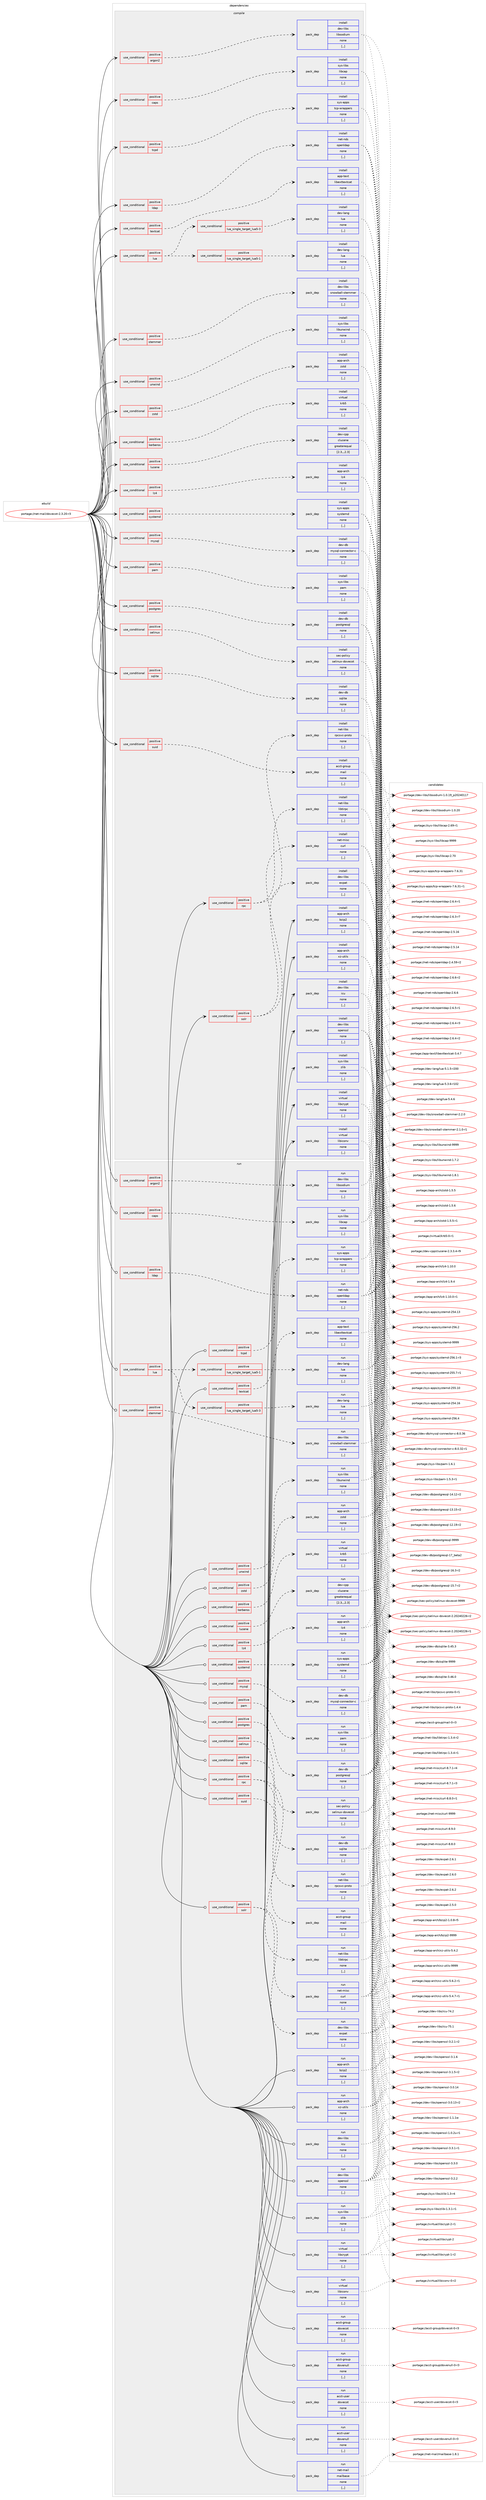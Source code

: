 digraph prolog {

# *************
# Graph options
# *************

newrank=true;
concentrate=true;
compound=true;
graph [rankdir=LR,fontname=Helvetica,fontsize=10,ranksep=1.5];#, ranksep=2.5, nodesep=0.2];
edge  [arrowhead=vee];
node  [fontname=Helvetica,fontsize=10];

# **********
# The ebuild
# **********

subgraph cluster_leftcol {
color=gray;
label=<<i>ebuild</i>>;
id [label="portage://net-mail/dovecot-2.3.20-r3", color=red, width=4, href="../net-mail/dovecot-2.3.20-r3.svg"];
}

# ****************
# The dependencies
# ****************

subgraph cluster_midcol {
color=gray;
label=<<i>dependencies</i>>;
subgraph cluster_compile {
fillcolor="#eeeeee";
style=filled;
label=<<i>compile</i>>;
subgraph cond95012 {
dependency363468 [label=<<TABLE BORDER="0" CELLBORDER="1" CELLSPACING="0" CELLPADDING="4"><TR><TD ROWSPAN="3" CELLPADDING="10">use_conditional</TD></TR><TR><TD>positive</TD></TR><TR><TD>argon2</TD></TR></TABLE>>, shape=none, color=red];
subgraph pack265795 {
dependency363469 [label=<<TABLE BORDER="0" CELLBORDER="1" CELLSPACING="0" CELLPADDING="4" WIDTH="220"><TR><TD ROWSPAN="6" CELLPADDING="30">pack_dep</TD></TR><TR><TD WIDTH="110">install</TD></TR><TR><TD>dev-libs</TD></TR><TR><TD>libsodium</TD></TR><TR><TD>none</TD></TR><TR><TD>[,,]</TD></TR></TABLE>>, shape=none, color=blue];
}
dependency363468:e -> dependency363469:w [weight=20,style="dashed",arrowhead="vee"];
}
id:e -> dependency363468:w [weight=20,style="solid",arrowhead="vee"];
subgraph cond95013 {
dependency363470 [label=<<TABLE BORDER="0" CELLBORDER="1" CELLSPACING="0" CELLPADDING="4"><TR><TD ROWSPAN="3" CELLPADDING="10">use_conditional</TD></TR><TR><TD>positive</TD></TR><TR><TD>caps</TD></TR></TABLE>>, shape=none, color=red];
subgraph pack265796 {
dependency363471 [label=<<TABLE BORDER="0" CELLBORDER="1" CELLSPACING="0" CELLPADDING="4" WIDTH="220"><TR><TD ROWSPAN="6" CELLPADDING="30">pack_dep</TD></TR><TR><TD WIDTH="110">install</TD></TR><TR><TD>sys-libs</TD></TR><TR><TD>libcap</TD></TR><TR><TD>none</TD></TR><TR><TD>[,,]</TD></TR></TABLE>>, shape=none, color=blue];
}
dependency363470:e -> dependency363471:w [weight=20,style="dashed",arrowhead="vee"];
}
id:e -> dependency363470:w [weight=20,style="solid",arrowhead="vee"];
subgraph cond95014 {
dependency363472 [label=<<TABLE BORDER="0" CELLBORDER="1" CELLSPACING="0" CELLPADDING="4"><TR><TD ROWSPAN="3" CELLPADDING="10">use_conditional</TD></TR><TR><TD>positive</TD></TR><TR><TD>kerberos</TD></TR></TABLE>>, shape=none, color=red];
subgraph pack265797 {
dependency363473 [label=<<TABLE BORDER="0" CELLBORDER="1" CELLSPACING="0" CELLPADDING="4" WIDTH="220"><TR><TD ROWSPAN="6" CELLPADDING="30">pack_dep</TD></TR><TR><TD WIDTH="110">install</TD></TR><TR><TD>virtual</TD></TR><TR><TD>krb5</TD></TR><TR><TD>none</TD></TR><TR><TD>[,,]</TD></TR></TABLE>>, shape=none, color=blue];
}
dependency363472:e -> dependency363473:w [weight=20,style="dashed",arrowhead="vee"];
}
id:e -> dependency363472:w [weight=20,style="solid",arrowhead="vee"];
subgraph cond95015 {
dependency363474 [label=<<TABLE BORDER="0" CELLBORDER="1" CELLSPACING="0" CELLPADDING="4"><TR><TD ROWSPAN="3" CELLPADDING="10">use_conditional</TD></TR><TR><TD>positive</TD></TR><TR><TD>ldap</TD></TR></TABLE>>, shape=none, color=red];
subgraph pack265798 {
dependency363475 [label=<<TABLE BORDER="0" CELLBORDER="1" CELLSPACING="0" CELLPADDING="4" WIDTH="220"><TR><TD ROWSPAN="6" CELLPADDING="30">pack_dep</TD></TR><TR><TD WIDTH="110">install</TD></TR><TR><TD>net-nds</TD></TR><TR><TD>openldap</TD></TR><TR><TD>none</TD></TR><TR><TD>[,,]</TD></TR></TABLE>>, shape=none, color=blue];
}
dependency363474:e -> dependency363475:w [weight=20,style="dashed",arrowhead="vee"];
}
id:e -> dependency363474:w [weight=20,style="solid",arrowhead="vee"];
subgraph cond95016 {
dependency363476 [label=<<TABLE BORDER="0" CELLBORDER="1" CELLSPACING="0" CELLPADDING="4"><TR><TD ROWSPAN="3" CELLPADDING="10">use_conditional</TD></TR><TR><TD>positive</TD></TR><TR><TD>lua</TD></TR></TABLE>>, shape=none, color=red];
subgraph cond95017 {
dependency363477 [label=<<TABLE BORDER="0" CELLBORDER="1" CELLSPACING="0" CELLPADDING="4"><TR><TD ROWSPAN="3" CELLPADDING="10">use_conditional</TD></TR><TR><TD>positive</TD></TR><TR><TD>lua_single_target_lua5-1</TD></TR></TABLE>>, shape=none, color=red];
subgraph pack265799 {
dependency363478 [label=<<TABLE BORDER="0" CELLBORDER="1" CELLSPACING="0" CELLPADDING="4" WIDTH="220"><TR><TD ROWSPAN="6" CELLPADDING="30">pack_dep</TD></TR><TR><TD WIDTH="110">install</TD></TR><TR><TD>dev-lang</TD></TR><TR><TD>lua</TD></TR><TR><TD>none</TD></TR><TR><TD>[,,]</TD></TR></TABLE>>, shape=none, color=blue];
}
dependency363477:e -> dependency363478:w [weight=20,style="dashed",arrowhead="vee"];
}
dependency363476:e -> dependency363477:w [weight=20,style="dashed",arrowhead="vee"];
subgraph cond95018 {
dependency363479 [label=<<TABLE BORDER="0" CELLBORDER="1" CELLSPACING="0" CELLPADDING="4"><TR><TD ROWSPAN="3" CELLPADDING="10">use_conditional</TD></TR><TR><TD>positive</TD></TR><TR><TD>lua_single_target_lua5-3</TD></TR></TABLE>>, shape=none, color=red];
subgraph pack265800 {
dependency363480 [label=<<TABLE BORDER="0" CELLBORDER="1" CELLSPACING="0" CELLPADDING="4" WIDTH="220"><TR><TD ROWSPAN="6" CELLPADDING="30">pack_dep</TD></TR><TR><TD WIDTH="110">install</TD></TR><TR><TD>dev-lang</TD></TR><TR><TD>lua</TD></TR><TR><TD>none</TD></TR><TR><TD>[,,]</TD></TR></TABLE>>, shape=none, color=blue];
}
dependency363479:e -> dependency363480:w [weight=20,style="dashed",arrowhead="vee"];
}
dependency363476:e -> dependency363479:w [weight=20,style="dashed",arrowhead="vee"];
}
id:e -> dependency363476:w [weight=20,style="solid",arrowhead="vee"];
subgraph cond95019 {
dependency363481 [label=<<TABLE BORDER="0" CELLBORDER="1" CELLSPACING="0" CELLPADDING="4"><TR><TD ROWSPAN="3" CELLPADDING="10">use_conditional</TD></TR><TR><TD>positive</TD></TR><TR><TD>lucene</TD></TR></TABLE>>, shape=none, color=red];
subgraph pack265801 {
dependency363482 [label=<<TABLE BORDER="0" CELLBORDER="1" CELLSPACING="0" CELLPADDING="4" WIDTH="220"><TR><TD ROWSPAN="6" CELLPADDING="30">pack_dep</TD></TR><TR><TD WIDTH="110">install</TD></TR><TR><TD>dev-cpp</TD></TR><TR><TD>clucene</TD></TR><TR><TD>greaterequal</TD></TR><TR><TD>[2.3,,,2.3]</TD></TR></TABLE>>, shape=none, color=blue];
}
dependency363481:e -> dependency363482:w [weight=20,style="dashed",arrowhead="vee"];
}
id:e -> dependency363481:w [weight=20,style="solid",arrowhead="vee"];
subgraph cond95020 {
dependency363483 [label=<<TABLE BORDER="0" CELLBORDER="1" CELLSPACING="0" CELLPADDING="4"><TR><TD ROWSPAN="3" CELLPADDING="10">use_conditional</TD></TR><TR><TD>positive</TD></TR><TR><TD>lz4</TD></TR></TABLE>>, shape=none, color=red];
subgraph pack265802 {
dependency363484 [label=<<TABLE BORDER="0" CELLBORDER="1" CELLSPACING="0" CELLPADDING="4" WIDTH="220"><TR><TD ROWSPAN="6" CELLPADDING="30">pack_dep</TD></TR><TR><TD WIDTH="110">install</TD></TR><TR><TD>app-arch</TD></TR><TR><TD>lz4</TD></TR><TR><TD>none</TD></TR><TR><TD>[,,]</TD></TR></TABLE>>, shape=none, color=blue];
}
dependency363483:e -> dependency363484:w [weight=20,style="dashed",arrowhead="vee"];
}
id:e -> dependency363483:w [weight=20,style="solid",arrowhead="vee"];
subgraph cond95021 {
dependency363485 [label=<<TABLE BORDER="0" CELLBORDER="1" CELLSPACING="0" CELLPADDING="4"><TR><TD ROWSPAN="3" CELLPADDING="10">use_conditional</TD></TR><TR><TD>positive</TD></TR><TR><TD>mysql</TD></TR></TABLE>>, shape=none, color=red];
subgraph pack265803 {
dependency363486 [label=<<TABLE BORDER="0" CELLBORDER="1" CELLSPACING="0" CELLPADDING="4" WIDTH="220"><TR><TD ROWSPAN="6" CELLPADDING="30">pack_dep</TD></TR><TR><TD WIDTH="110">install</TD></TR><TR><TD>dev-db</TD></TR><TR><TD>mysql-connector-c</TD></TR><TR><TD>none</TD></TR><TR><TD>[,,]</TD></TR></TABLE>>, shape=none, color=blue];
}
dependency363485:e -> dependency363486:w [weight=20,style="dashed",arrowhead="vee"];
}
id:e -> dependency363485:w [weight=20,style="solid",arrowhead="vee"];
subgraph cond95022 {
dependency363487 [label=<<TABLE BORDER="0" CELLBORDER="1" CELLSPACING="0" CELLPADDING="4"><TR><TD ROWSPAN="3" CELLPADDING="10">use_conditional</TD></TR><TR><TD>positive</TD></TR><TR><TD>pam</TD></TR></TABLE>>, shape=none, color=red];
subgraph pack265804 {
dependency363488 [label=<<TABLE BORDER="0" CELLBORDER="1" CELLSPACING="0" CELLPADDING="4" WIDTH="220"><TR><TD ROWSPAN="6" CELLPADDING="30">pack_dep</TD></TR><TR><TD WIDTH="110">install</TD></TR><TR><TD>sys-libs</TD></TR><TR><TD>pam</TD></TR><TR><TD>none</TD></TR><TR><TD>[,,]</TD></TR></TABLE>>, shape=none, color=blue];
}
dependency363487:e -> dependency363488:w [weight=20,style="dashed",arrowhead="vee"];
}
id:e -> dependency363487:w [weight=20,style="solid",arrowhead="vee"];
subgraph cond95023 {
dependency363489 [label=<<TABLE BORDER="0" CELLBORDER="1" CELLSPACING="0" CELLPADDING="4"><TR><TD ROWSPAN="3" CELLPADDING="10">use_conditional</TD></TR><TR><TD>positive</TD></TR><TR><TD>postgres</TD></TR></TABLE>>, shape=none, color=red];
subgraph pack265805 {
dependency363490 [label=<<TABLE BORDER="0" CELLBORDER="1" CELLSPACING="0" CELLPADDING="4" WIDTH="220"><TR><TD ROWSPAN="6" CELLPADDING="30">pack_dep</TD></TR><TR><TD WIDTH="110">install</TD></TR><TR><TD>dev-db</TD></TR><TR><TD>postgresql</TD></TR><TR><TD>none</TD></TR><TR><TD>[,,]</TD></TR></TABLE>>, shape=none, color=blue];
}
dependency363489:e -> dependency363490:w [weight=20,style="dashed",arrowhead="vee"];
}
id:e -> dependency363489:w [weight=20,style="solid",arrowhead="vee"];
subgraph cond95024 {
dependency363491 [label=<<TABLE BORDER="0" CELLBORDER="1" CELLSPACING="0" CELLPADDING="4"><TR><TD ROWSPAN="3" CELLPADDING="10">use_conditional</TD></TR><TR><TD>positive</TD></TR><TR><TD>rpc</TD></TR></TABLE>>, shape=none, color=red];
subgraph pack265806 {
dependency363492 [label=<<TABLE BORDER="0" CELLBORDER="1" CELLSPACING="0" CELLPADDING="4" WIDTH="220"><TR><TD ROWSPAN="6" CELLPADDING="30">pack_dep</TD></TR><TR><TD WIDTH="110">install</TD></TR><TR><TD>net-libs</TD></TR><TR><TD>libtirpc</TD></TR><TR><TD>none</TD></TR><TR><TD>[,,]</TD></TR></TABLE>>, shape=none, color=blue];
}
dependency363491:e -> dependency363492:w [weight=20,style="dashed",arrowhead="vee"];
subgraph pack265807 {
dependency363493 [label=<<TABLE BORDER="0" CELLBORDER="1" CELLSPACING="0" CELLPADDING="4" WIDTH="220"><TR><TD ROWSPAN="6" CELLPADDING="30">pack_dep</TD></TR><TR><TD WIDTH="110">install</TD></TR><TR><TD>net-libs</TD></TR><TR><TD>rpcsvc-proto</TD></TR><TR><TD>none</TD></TR><TR><TD>[,,]</TD></TR></TABLE>>, shape=none, color=blue];
}
dependency363491:e -> dependency363493:w [weight=20,style="dashed",arrowhead="vee"];
}
id:e -> dependency363491:w [weight=20,style="solid",arrowhead="vee"];
subgraph cond95025 {
dependency363494 [label=<<TABLE BORDER="0" CELLBORDER="1" CELLSPACING="0" CELLPADDING="4"><TR><TD ROWSPAN="3" CELLPADDING="10">use_conditional</TD></TR><TR><TD>positive</TD></TR><TR><TD>selinux</TD></TR></TABLE>>, shape=none, color=red];
subgraph pack265808 {
dependency363495 [label=<<TABLE BORDER="0" CELLBORDER="1" CELLSPACING="0" CELLPADDING="4" WIDTH="220"><TR><TD ROWSPAN="6" CELLPADDING="30">pack_dep</TD></TR><TR><TD WIDTH="110">install</TD></TR><TR><TD>sec-policy</TD></TR><TR><TD>selinux-dovecot</TD></TR><TR><TD>none</TD></TR><TR><TD>[,,]</TD></TR></TABLE>>, shape=none, color=blue];
}
dependency363494:e -> dependency363495:w [weight=20,style="dashed",arrowhead="vee"];
}
id:e -> dependency363494:w [weight=20,style="solid",arrowhead="vee"];
subgraph cond95026 {
dependency363496 [label=<<TABLE BORDER="0" CELLBORDER="1" CELLSPACING="0" CELLPADDING="4"><TR><TD ROWSPAN="3" CELLPADDING="10">use_conditional</TD></TR><TR><TD>positive</TD></TR><TR><TD>solr</TD></TR></TABLE>>, shape=none, color=red];
subgraph pack265809 {
dependency363497 [label=<<TABLE BORDER="0" CELLBORDER="1" CELLSPACING="0" CELLPADDING="4" WIDTH="220"><TR><TD ROWSPAN="6" CELLPADDING="30">pack_dep</TD></TR><TR><TD WIDTH="110">install</TD></TR><TR><TD>net-misc</TD></TR><TR><TD>curl</TD></TR><TR><TD>none</TD></TR><TR><TD>[,,]</TD></TR></TABLE>>, shape=none, color=blue];
}
dependency363496:e -> dependency363497:w [weight=20,style="dashed",arrowhead="vee"];
subgraph pack265810 {
dependency363498 [label=<<TABLE BORDER="0" CELLBORDER="1" CELLSPACING="0" CELLPADDING="4" WIDTH="220"><TR><TD ROWSPAN="6" CELLPADDING="30">pack_dep</TD></TR><TR><TD WIDTH="110">install</TD></TR><TR><TD>dev-libs</TD></TR><TR><TD>expat</TD></TR><TR><TD>none</TD></TR><TR><TD>[,,]</TD></TR></TABLE>>, shape=none, color=blue];
}
dependency363496:e -> dependency363498:w [weight=20,style="dashed",arrowhead="vee"];
}
id:e -> dependency363496:w [weight=20,style="solid",arrowhead="vee"];
subgraph cond95027 {
dependency363499 [label=<<TABLE BORDER="0" CELLBORDER="1" CELLSPACING="0" CELLPADDING="4"><TR><TD ROWSPAN="3" CELLPADDING="10">use_conditional</TD></TR><TR><TD>positive</TD></TR><TR><TD>sqlite</TD></TR></TABLE>>, shape=none, color=red];
subgraph pack265811 {
dependency363500 [label=<<TABLE BORDER="0" CELLBORDER="1" CELLSPACING="0" CELLPADDING="4" WIDTH="220"><TR><TD ROWSPAN="6" CELLPADDING="30">pack_dep</TD></TR><TR><TD WIDTH="110">install</TD></TR><TR><TD>dev-db</TD></TR><TR><TD>sqlite</TD></TR><TR><TD>none</TD></TR><TR><TD>[,,]</TD></TR></TABLE>>, shape=none, color=blue];
}
dependency363499:e -> dependency363500:w [weight=20,style="dashed",arrowhead="vee"];
}
id:e -> dependency363499:w [weight=20,style="solid",arrowhead="vee"];
subgraph cond95028 {
dependency363501 [label=<<TABLE BORDER="0" CELLBORDER="1" CELLSPACING="0" CELLPADDING="4"><TR><TD ROWSPAN="3" CELLPADDING="10">use_conditional</TD></TR><TR><TD>positive</TD></TR><TR><TD>stemmer</TD></TR></TABLE>>, shape=none, color=red];
subgraph pack265812 {
dependency363502 [label=<<TABLE BORDER="0" CELLBORDER="1" CELLSPACING="0" CELLPADDING="4" WIDTH="220"><TR><TD ROWSPAN="6" CELLPADDING="30">pack_dep</TD></TR><TR><TD WIDTH="110">install</TD></TR><TR><TD>dev-libs</TD></TR><TR><TD>snowball-stemmer</TD></TR><TR><TD>none</TD></TR><TR><TD>[,,]</TD></TR></TABLE>>, shape=none, color=blue];
}
dependency363501:e -> dependency363502:w [weight=20,style="dashed",arrowhead="vee"];
}
id:e -> dependency363501:w [weight=20,style="solid",arrowhead="vee"];
subgraph cond95029 {
dependency363503 [label=<<TABLE BORDER="0" CELLBORDER="1" CELLSPACING="0" CELLPADDING="4"><TR><TD ROWSPAN="3" CELLPADDING="10">use_conditional</TD></TR><TR><TD>positive</TD></TR><TR><TD>suid</TD></TR></TABLE>>, shape=none, color=red];
subgraph pack265813 {
dependency363504 [label=<<TABLE BORDER="0" CELLBORDER="1" CELLSPACING="0" CELLPADDING="4" WIDTH="220"><TR><TD ROWSPAN="6" CELLPADDING="30">pack_dep</TD></TR><TR><TD WIDTH="110">install</TD></TR><TR><TD>acct-group</TD></TR><TR><TD>mail</TD></TR><TR><TD>none</TD></TR><TR><TD>[,,]</TD></TR></TABLE>>, shape=none, color=blue];
}
dependency363503:e -> dependency363504:w [weight=20,style="dashed",arrowhead="vee"];
}
id:e -> dependency363503:w [weight=20,style="solid",arrowhead="vee"];
subgraph cond95030 {
dependency363505 [label=<<TABLE BORDER="0" CELLBORDER="1" CELLSPACING="0" CELLPADDING="4"><TR><TD ROWSPAN="3" CELLPADDING="10">use_conditional</TD></TR><TR><TD>positive</TD></TR><TR><TD>systemd</TD></TR></TABLE>>, shape=none, color=red];
subgraph pack265814 {
dependency363506 [label=<<TABLE BORDER="0" CELLBORDER="1" CELLSPACING="0" CELLPADDING="4" WIDTH="220"><TR><TD ROWSPAN="6" CELLPADDING="30">pack_dep</TD></TR><TR><TD WIDTH="110">install</TD></TR><TR><TD>sys-apps</TD></TR><TR><TD>systemd</TD></TR><TR><TD>none</TD></TR><TR><TD>[,,]</TD></TR></TABLE>>, shape=none, color=blue];
}
dependency363505:e -> dependency363506:w [weight=20,style="dashed",arrowhead="vee"];
}
id:e -> dependency363505:w [weight=20,style="solid",arrowhead="vee"];
subgraph cond95031 {
dependency363507 [label=<<TABLE BORDER="0" CELLBORDER="1" CELLSPACING="0" CELLPADDING="4"><TR><TD ROWSPAN="3" CELLPADDING="10">use_conditional</TD></TR><TR><TD>positive</TD></TR><TR><TD>tcpd</TD></TR></TABLE>>, shape=none, color=red];
subgraph pack265815 {
dependency363508 [label=<<TABLE BORDER="0" CELLBORDER="1" CELLSPACING="0" CELLPADDING="4" WIDTH="220"><TR><TD ROWSPAN="6" CELLPADDING="30">pack_dep</TD></TR><TR><TD WIDTH="110">install</TD></TR><TR><TD>sys-apps</TD></TR><TR><TD>tcp-wrappers</TD></TR><TR><TD>none</TD></TR><TR><TD>[,,]</TD></TR></TABLE>>, shape=none, color=blue];
}
dependency363507:e -> dependency363508:w [weight=20,style="dashed",arrowhead="vee"];
}
id:e -> dependency363507:w [weight=20,style="solid",arrowhead="vee"];
subgraph cond95032 {
dependency363509 [label=<<TABLE BORDER="0" CELLBORDER="1" CELLSPACING="0" CELLPADDING="4"><TR><TD ROWSPAN="3" CELLPADDING="10">use_conditional</TD></TR><TR><TD>positive</TD></TR><TR><TD>textcat</TD></TR></TABLE>>, shape=none, color=red];
subgraph pack265816 {
dependency363510 [label=<<TABLE BORDER="0" CELLBORDER="1" CELLSPACING="0" CELLPADDING="4" WIDTH="220"><TR><TD ROWSPAN="6" CELLPADDING="30">pack_dep</TD></TR><TR><TD WIDTH="110">install</TD></TR><TR><TD>app-text</TD></TR><TR><TD>libexttextcat</TD></TR><TR><TD>none</TD></TR><TR><TD>[,,]</TD></TR></TABLE>>, shape=none, color=blue];
}
dependency363509:e -> dependency363510:w [weight=20,style="dashed",arrowhead="vee"];
}
id:e -> dependency363509:w [weight=20,style="solid",arrowhead="vee"];
subgraph cond95033 {
dependency363511 [label=<<TABLE BORDER="0" CELLBORDER="1" CELLSPACING="0" CELLPADDING="4"><TR><TD ROWSPAN="3" CELLPADDING="10">use_conditional</TD></TR><TR><TD>positive</TD></TR><TR><TD>unwind</TD></TR></TABLE>>, shape=none, color=red];
subgraph pack265817 {
dependency363512 [label=<<TABLE BORDER="0" CELLBORDER="1" CELLSPACING="0" CELLPADDING="4" WIDTH="220"><TR><TD ROWSPAN="6" CELLPADDING="30">pack_dep</TD></TR><TR><TD WIDTH="110">install</TD></TR><TR><TD>sys-libs</TD></TR><TR><TD>libunwind</TD></TR><TR><TD>none</TD></TR><TR><TD>[,,]</TD></TR></TABLE>>, shape=none, color=blue];
}
dependency363511:e -> dependency363512:w [weight=20,style="dashed",arrowhead="vee"];
}
id:e -> dependency363511:w [weight=20,style="solid",arrowhead="vee"];
subgraph cond95034 {
dependency363513 [label=<<TABLE BORDER="0" CELLBORDER="1" CELLSPACING="0" CELLPADDING="4"><TR><TD ROWSPAN="3" CELLPADDING="10">use_conditional</TD></TR><TR><TD>positive</TD></TR><TR><TD>zstd</TD></TR></TABLE>>, shape=none, color=red];
subgraph pack265818 {
dependency363514 [label=<<TABLE BORDER="0" CELLBORDER="1" CELLSPACING="0" CELLPADDING="4" WIDTH="220"><TR><TD ROWSPAN="6" CELLPADDING="30">pack_dep</TD></TR><TR><TD WIDTH="110">install</TD></TR><TR><TD>app-arch</TD></TR><TR><TD>zstd</TD></TR><TR><TD>none</TD></TR><TR><TD>[,,]</TD></TR></TABLE>>, shape=none, color=blue];
}
dependency363513:e -> dependency363514:w [weight=20,style="dashed",arrowhead="vee"];
}
id:e -> dependency363513:w [weight=20,style="solid",arrowhead="vee"];
subgraph pack265819 {
dependency363515 [label=<<TABLE BORDER="0" CELLBORDER="1" CELLSPACING="0" CELLPADDING="4" WIDTH="220"><TR><TD ROWSPAN="6" CELLPADDING="30">pack_dep</TD></TR><TR><TD WIDTH="110">install</TD></TR><TR><TD>app-arch</TD></TR><TR><TD>bzip2</TD></TR><TR><TD>none</TD></TR><TR><TD>[,,]</TD></TR></TABLE>>, shape=none, color=blue];
}
id:e -> dependency363515:w [weight=20,style="solid",arrowhead="vee"];
subgraph pack265820 {
dependency363516 [label=<<TABLE BORDER="0" CELLBORDER="1" CELLSPACING="0" CELLPADDING="4" WIDTH="220"><TR><TD ROWSPAN="6" CELLPADDING="30">pack_dep</TD></TR><TR><TD WIDTH="110">install</TD></TR><TR><TD>app-arch</TD></TR><TR><TD>xz-utils</TD></TR><TR><TD>none</TD></TR><TR><TD>[,,]</TD></TR></TABLE>>, shape=none, color=blue];
}
id:e -> dependency363516:w [weight=20,style="solid",arrowhead="vee"];
subgraph pack265821 {
dependency363517 [label=<<TABLE BORDER="0" CELLBORDER="1" CELLSPACING="0" CELLPADDING="4" WIDTH="220"><TR><TD ROWSPAN="6" CELLPADDING="30">pack_dep</TD></TR><TR><TD WIDTH="110">install</TD></TR><TR><TD>dev-libs</TD></TR><TR><TD>icu</TD></TR><TR><TD>none</TD></TR><TR><TD>[,,]</TD></TR></TABLE>>, shape=none, color=blue];
}
id:e -> dependency363517:w [weight=20,style="solid",arrowhead="vee"];
subgraph pack265822 {
dependency363518 [label=<<TABLE BORDER="0" CELLBORDER="1" CELLSPACING="0" CELLPADDING="4" WIDTH="220"><TR><TD ROWSPAN="6" CELLPADDING="30">pack_dep</TD></TR><TR><TD WIDTH="110">install</TD></TR><TR><TD>dev-libs</TD></TR><TR><TD>openssl</TD></TR><TR><TD>none</TD></TR><TR><TD>[,,]</TD></TR></TABLE>>, shape=none, color=blue];
}
id:e -> dependency363518:w [weight=20,style="solid",arrowhead="vee"];
subgraph pack265823 {
dependency363519 [label=<<TABLE BORDER="0" CELLBORDER="1" CELLSPACING="0" CELLPADDING="4" WIDTH="220"><TR><TD ROWSPAN="6" CELLPADDING="30">pack_dep</TD></TR><TR><TD WIDTH="110">install</TD></TR><TR><TD>sys-libs</TD></TR><TR><TD>zlib</TD></TR><TR><TD>none</TD></TR><TR><TD>[,,]</TD></TR></TABLE>>, shape=none, color=blue];
}
id:e -> dependency363519:w [weight=20,style="solid",arrowhead="vee"];
subgraph pack265824 {
dependency363520 [label=<<TABLE BORDER="0" CELLBORDER="1" CELLSPACING="0" CELLPADDING="4" WIDTH="220"><TR><TD ROWSPAN="6" CELLPADDING="30">pack_dep</TD></TR><TR><TD WIDTH="110">install</TD></TR><TR><TD>virtual</TD></TR><TR><TD>libcrypt</TD></TR><TR><TD>none</TD></TR><TR><TD>[,,]</TD></TR></TABLE>>, shape=none, color=blue];
}
id:e -> dependency363520:w [weight=20,style="solid",arrowhead="vee"];
subgraph pack265825 {
dependency363521 [label=<<TABLE BORDER="0" CELLBORDER="1" CELLSPACING="0" CELLPADDING="4" WIDTH="220"><TR><TD ROWSPAN="6" CELLPADDING="30">pack_dep</TD></TR><TR><TD WIDTH="110">install</TD></TR><TR><TD>virtual</TD></TR><TR><TD>libiconv</TD></TR><TR><TD>none</TD></TR><TR><TD>[,,]</TD></TR></TABLE>>, shape=none, color=blue];
}
id:e -> dependency363521:w [weight=20,style="solid",arrowhead="vee"];
}
subgraph cluster_compileandrun {
fillcolor="#eeeeee";
style=filled;
label=<<i>compile and run</i>>;
}
subgraph cluster_run {
fillcolor="#eeeeee";
style=filled;
label=<<i>run</i>>;
subgraph cond95035 {
dependency363522 [label=<<TABLE BORDER="0" CELLBORDER="1" CELLSPACING="0" CELLPADDING="4"><TR><TD ROWSPAN="3" CELLPADDING="10">use_conditional</TD></TR><TR><TD>positive</TD></TR><TR><TD>argon2</TD></TR></TABLE>>, shape=none, color=red];
subgraph pack265826 {
dependency363523 [label=<<TABLE BORDER="0" CELLBORDER="1" CELLSPACING="0" CELLPADDING="4" WIDTH="220"><TR><TD ROWSPAN="6" CELLPADDING="30">pack_dep</TD></TR><TR><TD WIDTH="110">run</TD></TR><TR><TD>dev-libs</TD></TR><TR><TD>libsodium</TD></TR><TR><TD>none</TD></TR><TR><TD>[,,]</TD></TR></TABLE>>, shape=none, color=blue];
}
dependency363522:e -> dependency363523:w [weight=20,style="dashed",arrowhead="vee"];
}
id:e -> dependency363522:w [weight=20,style="solid",arrowhead="odot"];
subgraph cond95036 {
dependency363524 [label=<<TABLE BORDER="0" CELLBORDER="1" CELLSPACING="0" CELLPADDING="4"><TR><TD ROWSPAN="3" CELLPADDING="10">use_conditional</TD></TR><TR><TD>positive</TD></TR><TR><TD>caps</TD></TR></TABLE>>, shape=none, color=red];
subgraph pack265827 {
dependency363525 [label=<<TABLE BORDER="0" CELLBORDER="1" CELLSPACING="0" CELLPADDING="4" WIDTH="220"><TR><TD ROWSPAN="6" CELLPADDING="30">pack_dep</TD></TR><TR><TD WIDTH="110">run</TD></TR><TR><TD>sys-libs</TD></TR><TR><TD>libcap</TD></TR><TR><TD>none</TD></TR><TR><TD>[,,]</TD></TR></TABLE>>, shape=none, color=blue];
}
dependency363524:e -> dependency363525:w [weight=20,style="dashed",arrowhead="vee"];
}
id:e -> dependency363524:w [weight=20,style="solid",arrowhead="odot"];
subgraph cond95037 {
dependency363526 [label=<<TABLE BORDER="0" CELLBORDER="1" CELLSPACING="0" CELLPADDING="4"><TR><TD ROWSPAN="3" CELLPADDING="10">use_conditional</TD></TR><TR><TD>positive</TD></TR><TR><TD>kerberos</TD></TR></TABLE>>, shape=none, color=red];
subgraph pack265828 {
dependency363527 [label=<<TABLE BORDER="0" CELLBORDER="1" CELLSPACING="0" CELLPADDING="4" WIDTH="220"><TR><TD ROWSPAN="6" CELLPADDING="30">pack_dep</TD></TR><TR><TD WIDTH="110">run</TD></TR><TR><TD>virtual</TD></TR><TR><TD>krb5</TD></TR><TR><TD>none</TD></TR><TR><TD>[,,]</TD></TR></TABLE>>, shape=none, color=blue];
}
dependency363526:e -> dependency363527:w [weight=20,style="dashed",arrowhead="vee"];
}
id:e -> dependency363526:w [weight=20,style="solid",arrowhead="odot"];
subgraph cond95038 {
dependency363528 [label=<<TABLE BORDER="0" CELLBORDER="1" CELLSPACING="0" CELLPADDING="4"><TR><TD ROWSPAN="3" CELLPADDING="10">use_conditional</TD></TR><TR><TD>positive</TD></TR><TR><TD>ldap</TD></TR></TABLE>>, shape=none, color=red];
subgraph pack265829 {
dependency363529 [label=<<TABLE BORDER="0" CELLBORDER="1" CELLSPACING="0" CELLPADDING="4" WIDTH="220"><TR><TD ROWSPAN="6" CELLPADDING="30">pack_dep</TD></TR><TR><TD WIDTH="110">run</TD></TR><TR><TD>net-nds</TD></TR><TR><TD>openldap</TD></TR><TR><TD>none</TD></TR><TR><TD>[,,]</TD></TR></TABLE>>, shape=none, color=blue];
}
dependency363528:e -> dependency363529:w [weight=20,style="dashed",arrowhead="vee"];
}
id:e -> dependency363528:w [weight=20,style="solid",arrowhead="odot"];
subgraph cond95039 {
dependency363530 [label=<<TABLE BORDER="0" CELLBORDER="1" CELLSPACING="0" CELLPADDING="4"><TR><TD ROWSPAN="3" CELLPADDING="10">use_conditional</TD></TR><TR><TD>positive</TD></TR><TR><TD>lua</TD></TR></TABLE>>, shape=none, color=red];
subgraph cond95040 {
dependency363531 [label=<<TABLE BORDER="0" CELLBORDER="1" CELLSPACING="0" CELLPADDING="4"><TR><TD ROWSPAN="3" CELLPADDING="10">use_conditional</TD></TR><TR><TD>positive</TD></TR><TR><TD>lua_single_target_lua5-1</TD></TR></TABLE>>, shape=none, color=red];
subgraph pack265830 {
dependency363532 [label=<<TABLE BORDER="0" CELLBORDER="1" CELLSPACING="0" CELLPADDING="4" WIDTH="220"><TR><TD ROWSPAN="6" CELLPADDING="30">pack_dep</TD></TR><TR><TD WIDTH="110">run</TD></TR><TR><TD>dev-lang</TD></TR><TR><TD>lua</TD></TR><TR><TD>none</TD></TR><TR><TD>[,,]</TD></TR></TABLE>>, shape=none, color=blue];
}
dependency363531:e -> dependency363532:w [weight=20,style="dashed",arrowhead="vee"];
}
dependency363530:e -> dependency363531:w [weight=20,style="dashed",arrowhead="vee"];
subgraph cond95041 {
dependency363533 [label=<<TABLE BORDER="0" CELLBORDER="1" CELLSPACING="0" CELLPADDING="4"><TR><TD ROWSPAN="3" CELLPADDING="10">use_conditional</TD></TR><TR><TD>positive</TD></TR><TR><TD>lua_single_target_lua5-3</TD></TR></TABLE>>, shape=none, color=red];
subgraph pack265831 {
dependency363534 [label=<<TABLE BORDER="0" CELLBORDER="1" CELLSPACING="0" CELLPADDING="4" WIDTH="220"><TR><TD ROWSPAN="6" CELLPADDING="30">pack_dep</TD></TR><TR><TD WIDTH="110">run</TD></TR><TR><TD>dev-lang</TD></TR><TR><TD>lua</TD></TR><TR><TD>none</TD></TR><TR><TD>[,,]</TD></TR></TABLE>>, shape=none, color=blue];
}
dependency363533:e -> dependency363534:w [weight=20,style="dashed",arrowhead="vee"];
}
dependency363530:e -> dependency363533:w [weight=20,style="dashed",arrowhead="vee"];
}
id:e -> dependency363530:w [weight=20,style="solid",arrowhead="odot"];
subgraph cond95042 {
dependency363535 [label=<<TABLE BORDER="0" CELLBORDER="1" CELLSPACING="0" CELLPADDING="4"><TR><TD ROWSPAN="3" CELLPADDING="10">use_conditional</TD></TR><TR><TD>positive</TD></TR><TR><TD>lucene</TD></TR></TABLE>>, shape=none, color=red];
subgraph pack265832 {
dependency363536 [label=<<TABLE BORDER="0" CELLBORDER="1" CELLSPACING="0" CELLPADDING="4" WIDTH="220"><TR><TD ROWSPAN="6" CELLPADDING="30">pack_dep</TD></TR><TR><TD WIDTH="110">run</TD></TR><TR><TD>dev-cpp</TD></TR><TR><TD>clucene</TD></TR><TR><TD>greaterequal</TD></TR><TR><TD>[2.3,,,2.3]</TD></TR></TABLE>>, shape=none, color=blue];
}
dependency363535:e -> dependency363536:w [weight=20,style="dashed",arrowhead="vee"];
}
id:e -> dependency363535:w [weight=20,style="solid",arrowhead="odot"];
subgraph cond95043 {
dependency363537 [label=<<TABLE BORDER="0" CELLBORDER="1" CELLSPACING="0" CELLPADDING="4"><TR><TD ROWSPAN="3" CELLPADDING="10">use_conditional</TD></TR><TR><TD>positive</TD></TR><TR><TD>lz4</TD></TR></TABLE>>, shape=none, color=red];
subgraph pack265833 {
dependency363538 [label=<<TABLE BORDER="0" CELLBORDER="1" CELLSPACING="0" CELLPADDING="4" WIDTH="220"><TR><TD ROWSPAN="6" CELLPADDING="30">pack_dep</TD></TR><TR><TD WIDTH="110">run</TD></TR><TR><TD>app-arch</TD></TR><TR><TD>lz4</TD></TR><TR><TD>none</TD></TR><TR><TD>[,,]</TD></TR></TABLE>>, shape=none, color=blue];
}
dependency363537:e -> dependency363538:w [weight=20,style="dashed",arrowhead="vee"];
}
id:e -> dependency363537:w [weight=20,style="solid",arrowhead="odot"];
subgraph cond95044 {
dependency363539 [label=<<TABLE BORDER="0" CELLBORDER="1" CELLSPACING="0" CELLPADDING="4"><TR><TD ROWSPAN="3" CELLPADDING="10">use_conditional</TD></TR><TR><TD>positive</TD></TR><TR><TD>mysql</TD></TR></TABLE>>, shape=none, color=red];
subgraph pack265834 {
dependency363540 [label=<<TABLE BORDER="0" CELLBORDER="1" CELLSPACING="0" CELLPADDING="4" WIDTH="220"><TR><TD ROWSPAN="6" CELLPADDING="30">pack_dep</TD></TR><TR><TD WIDTH="110">run</TD></TR><TR><TD>dev-db</TD></TR><TR><TD>mysql-connector-c</TD></TR><TR><TD>none</TD></TR><TR><TD>[,,]</TD></TR></TABLE>>, shape=none, color=blue];
}
dependency363539:e -> dependency363540:w [weight=20,style="dashed",arrowhead="vee"];
}
id:e -> dependency363539:w [weight=20,style="solid",arrowhead="odot"];
subgraph cond95045 {
dependency363541 [label=<<TABLE BORDER="0" CELLBORDER="1" CELLSPACING="0" CELLPADDING="4"><TR><TD ROWSPAN="3" CELLPADDING="10">use_conditional</TD></TR><TR><TD>positive</TD></TR><TR><TD>pam</TD></TR></TABLE>>, shape=none, color=red];
subgraph pack265835 {
dependency363542 [label=<<TABLE BORDER="0" CELLBORDER="1" CELLSPACING="0" CELLPADDING="4" WIDTH="220"><TR><TD ROWSPAN="6" CELLPADDING="30">pack_dep</TD></TR><TR><TD WIDTH="110">run</TD></TR><TR><TD>sys-libs</TD></TR><TR><TD>pam</TD></TR><TR><TD>none</TD></TR><TR><TD>[,,]</TD></TR></TABLE>>, shape=none, color=blue];
}
dependency363541:e -> dependency363542:w [weight=20,style="dashed",arrowhead="vee"];
}
id:e -> dependency363541:w [weight=20,style="solid",arrowhead="odot"];
subgraph cond95046 {
dependency363543 [label=<<TABLE BORDER="0" CELLBORDER="1" CELLSPACING="0" CELLPADDING="4"><TR><TD ROWSPAN="3" CELLPADDING="10">use_conditional</TD></TR><TR><TD>positive</TD></TR><TR><TD>postgres</TD></TR></TABLE>>, shape=none, color=red];
subgraph pack265836 {
dependency363544 [label=<<TABLE BORDER="0" CELLBORDER="1" CELLSPACING="0" CELLPADDING="4" WIDTH="220"><TR><TD ROWSPAN="6" CELLPADDING="30">pack_dep</TD></TR><TR><TD WIDTH="110">run</TD></TR><TR><TD>dev-db</TD></TR><TR><TD>postgresql</TD></TR><TR><TD>none</TD></TR><TR><TD>[,,]</TD></TR></TABLE>>, shape=none, color=blue];
}
dependency363543:e -> dependency363544:w [weight=20,style="dashed",arrowhead="vee"];
}
id:e -> dependency363543:w [weight=20,style="solid",arrowhead="odot"];
subgraph cond95047 {
dependency363545 [label=<<TABLE BORDER="0" CELLBORDER="1" CELLSPACING="0" CELLPADDING="4"><TR><TD ROWSPAN="3" CELLPADDING="10">use_conditional</TD></TR><TR><TD>positive</TD></TR><TR><TD>rpc</TD></TR></TABLE>>, shape=none, color=red];
subgraph pack265837 {
dependency363546 [label=<<TABLE BORDER="0" CELLBORDER="1" CELLSPACING="0" CELLPADDING="4" WIDTH="220"><TR><TD ROWSPAN="6" CELLPADDING="30">pack_dep</TD></TR><TR><TD WIDTH="110">run</TD></TR><TR><TD>net-libs</TD></TR><TR><TD>libtirpc</TD></TR><TR><TD>none</TD></TR><TR><TD>[,,]</TD></TR></TABLE>>, shape=none, color=blue];
}
dependency363545:e -> dependency363546:w [weight=20,style="dashed",arrowhead="vee"];
subgraph pack265838 {
dependency363547 [label=<<TABLE BORDER="0" CELLBORDER="1" CELLSPACING="0" CELLPADDING="4" WIDTH="220"><TR><TD ROWSPAN="6" CELLPADDING="30">pack_dep</TD></TR><TR><TD WIDTH="110">run</TD></TR><TR><TD>net-libs</TD></TR><TR><TD>rpcsvc-proto</TD></TR><TR><TD>none</TD></TR><TR><TD>[,,]</TD></TR></TABLE>>, shape=none, color=blue];
}
dependency363545:e -> dependency363547:w [weight=20,style="dashed",arrowhead="vee"];
}
id:e -> dependency363545:w [weight=20,style="solid",arrowhead="odot"];
subgraph cond95048 {
dependency363548 [label=<<TABLE BORDER="0" CELLBORDER="1" CELLSPACING="0" CELLPADDING="4"><TR><TD ROWSPAN="3" CELLPADDING="10">use_conditional</TD></TR><TR><TD>positive</TD></TR><TR><TD>selinux</TD></TR></TABLE>>, shape=none, color=red];
subgraph pack265839 {
dependency363549 [label=<<TABLE BORDER="0" CELLBORDER="1" CELLSPACING="0" CELLPADDING="4" WIDTH="220"><TR><TD ROWSPAN="6" CELLPADDING="30">pack_dep</TD></TR><TR><TD WIDTH="110">run</TD></TR><TR><TD>sec-policy</TD></TR><TR><TD>selinux-dovecot</TD></TR><TR><TD>none</TD></TR><TR><TD>[,,]</TD></TR></TABLE>>, shape=none, color=blue];
}
dependency363548:e -> dependency363549:w [weight=20,style="dashed",arrowhead="vee"];
}
id:e -> dependency363548:w [weight=20,style="solid",arrowhead="odot"];
subgraph cond95049 {
dependency363550 [label=<<TABLE BORDER="0" CELLBORDER="1" CELLSPACING="0" CELLPADDING="4"><TR><TD ROWSPAN="3" CELLPADDING="10">use_conditional</TD></TR><TR><TD>positive</TD></TR><TR><TD>solr</TD></TR></TABLE>>, shape=none, color=red];
subgraph pack265840 {
dependency363551 [label=<<TABLE BORDER="0" CELLBORDER="1" CELLSPACING="0" CELLPADDING="4" WIDTH="220"><TR><TD ROWSPAN="6" CELLPADDING="30">pack_dep</TD></TR><TR><TD WIDTH="110">run</TD></TR><TR><TD>net-misc</TD></TR><TR><TD>curl</TD></TR><TR><TD>none</TD></TR><TR><TD>[,,]</TD></TR></TABLE>>, shape=none, color=blue];
}
dependency363550:e -> dependency363551:w [weight=20,style="dashed",arrowhead="vee"];
subgraph pack265841 {
dependency363552 [label=<<TABLE BORDER="0" CELLBORDER="1" CELLSPACING="0" CELLPADDING="4" WIDTH="220"><TR><TD ROWSPAN="6" CELLPADDING="30">pack_dep</TD></TR><TR><TD WIDTH="110">run</TD></TR><TR><TD>dev-libs</TD></TR><TR><TD>expat</TD></TR><TR><TD>none</TD></TR><TR><TD>[,,]</TD></TR></TABLE>>, shape=none, color=blue];
}
dependency363550:e -> dependency363552:w [weight=20,style="dashed",arrowhead="vee"];
}
id:e -> dependency363550:w [weight=20,style="solid",arrowhead="odot"];
subgraph cond95050 {
dependency363553 [label=<<TABLE BORDER="0" CELLBORDER="1" CELLSPACING="0" CELLPADDING="4"><TR><TD ROWSPAN="3" CELLPADDING="10">use_conditional</TD></TR><TR><TD>positive</TD></TR><TR><TD>sqlite</TD></TR></TABLE>>, shape=none, color=red];
subgraph pack265842 {
dependency363554 [label=<<TABLE BORDER="0" CELLBORDER="1" CELLSPACING="0" CELLPADDING="4" WIDTH="220"><TR><TD ROWSPAN="6" CELLPADDING="30">pack_dep</TD></TR><TR><TD WIDTH="110">run</TD></TR><TR><TD>dev-db</TD></TR><TR><TD>sqlite</TD></TR><TR><TD>none</TD></TR><TR><TD>[,,]</TD></TR></TABLE>>, shape=none, color=blue];
}
dependency363553:e -> dependency363554:w [weight=20,style="dashed",arrowhead="vee"];
}
id:e -> dependency363553:w [weight=20,style="solid",arrowhead="odot"];
subgraph cond95051 {
dependency363555 [label=<<TABLE BORDER="0" CELLBORDER="1" CELLSPACING="0" CELLPADDING="4"><TR><TD ROWSPAN="3" CELLPADDING="10">use_conditional</TD></TR><TR><TD>positive</TD></TR><TR><TD>stemmer</TD></TR></TABLE>>, shape=none, color=red];
subgraph pack265843 {
dependency363556 [label=<<TABLE BORDER="0" CELLBORDER="1" CELLSPACING="0" CELLPADDING="4" WIDTH="220"><TR><TD ROWSPAN="6" CELLPADDING="30">pack_dep</TD></TR><TR><TD WIDTH="110">run</TD></TR><TR><TD>dev-libs</TD></TR><TR><TD>snowball-stemmer</TD></TR><TR><TD>none</TD></TR><TR><TD>[,,]</TD></TR></TABLE>>, shape=none, color=blue];
}
dependency363555:e -> dependency363556:w [weight=20,style="dashed",arrowhead="vee"];
}
id:e -> dependency363555:w [weight=20,style="solid",arrowhead="odot"];
subgraph cond95052 {
dependency363557 [label=<<TABLE BORDER="0" CELLBORDER="1" CELLSPACING="0" CELLPADDING="4"><TR><TD ROWSPAN="3" CELLPADDING="10">use_conditional</TD></TR><TR><TD>positive</TD></TR><TR><TD>suid</TD></TR></TABLE>>, shape=none, color=red];
subgraph pack265844 {
dependency363558 [label=<<TABLE BORDER="0" CELLBORDER="1" CELLSPACING="0" CELLPADDING="4" WIDTH="220"><TR><TD ROWSPAN="6" CELLPADDING="30">pack_dep</TD></TR><TR><TD WIDTH="110">run</TD></TR><TR><TD>acct-group</TD></TR><TR><TD>mail</TD></TR><TR><TD>none</TD></TR><TR><TD>[,,]</TD></TR></TABLE>>, shape=none, color=blue];
}
dependency363557:e -> dependency363558:w [weight=20,style="dashed",arrowhead="vee"];
}
id:e -> dependency363557:w [weight=20,style="solid",arrowhead="odot"];
subgraph cond95053 {
dependency363559 [label=<<TABLE BORDER="0" CELLBORDER="1" CELLSPACING="0" CELLPADDING="4"><TR><TD ROWSPAN="3" CELLPADDING="10">use_conditional</TD></TR><TR><TD>positive</TD></TR><TR><TD>systemd</TD></TR></TABLE>>, shape=none, color=red];
subgraph pack265845 {
dependency363560 [label=<<TABLE BORDER="0" CELLBORDER="1" CELLSPACING="0" CELLPADDING="4" WIDTH="220"><TR><TD ROWSPAN="6" CELLPADDING="30">pack_dep</TD></TR><TR><TD WIDTH="110">run</TD></TR><TR><TD>sys-apps</TD></TR><TR><TD>systemd</TD></TR><TR><TD>none</TD></TR><TR><TD>[,,]</TD></TR></TABLE>>, shape=none, color=blue];
}
dependency363559:e -> dependency363560:w [weight=20,style="dashed",arrowhead="vee"];
}
id:e -> dependency363559:w [weight=20,style="solid",arrowhead="odot"];
subgraph cond95054 {
dependency363561 [label=<<TABLE BORDER="0" CELLBORDER="1" CELLSPACING="0" CELLPADDING="4"><TR><TD ROWSPAN="3" CELLPADDING="10">use_conditional</TD></TR><TR><TD>positive</TD></TR><TR><TD>tcpd</TD></TR></TABLE>>, shape=none, color=red];
subgraph pack265846 {
dependency363562 [label=<<TABLE BORDER="0" CELLBORDER="1" CELLSPACING="0" CELLPADDING="4" WIDTH="220"><TR><TD ROWSPAN="6" CELLPADDING="30">pack_dep</TD></TR><TR><TD WIDTH="110">run</TD></TR><TR><TD>sys-apps</TD></TR><TR><TD>tcp-wrappers</TD></TR><TR><TD>none</TD></TR><TR><TD>[,,]</TD></TR></TABLE>>, shape=none, color=blue];
}
dependency363561:e -> dependency363562:w [weight=20,style="dashed",arrowhead="vee"];
}
id:e -> dependency363561:w [weight=20,style="solid",arrowhead="odot"];
subgraph cond95055 {
dependency363563 [label=<<TABLE BORDER="0" CELLBORDER="1" CELLSPACING="0" CELLPADDING="4"><TR><TD ROWSPAN="3" CELLPADDING="10">use_conditional</TD></TR><TR><TD>positive</TD></TR><TR><TD>textcat</TD></TR></TABLE>>, shape=none, color=red];
subgraph pack265847 {
dependency363564 [label=<<TABLE BORDER="0" CELLBORDER="1" CELLSPACING="0" CELLPADDING="4" WIDTH="220"><TR><TD ROWSPAN="6" CELLPADDING="30">pack_dep</TD></TR><TR><TD WIDTH="110">run</TD></TR><TR><TD>app-text</TD></TR><TR><TD>libexttextcat</TD></TR><TR><TD>none</TD></TR><TR><TD>[,,]</TD></TR></TABLE>>, shape=none, color=blue];
}
dependency363563:e -> dependency363564:w [weight=20,style="dashed",arrowhead="vee"];
}
id:e -> dependency363563:w [weight=20,style="solid",arrowhead="odot"];
subgraph cond95056 {
dependency363565 [label=<<TABLE BORDER="0" CELLBORDER="1" CELLSPACING="0" CELLPADDING="4"><TR><TD ROWSPAN="3" CELLPADDING="10">use_conditional</TD></TR><TR><TD>positive</TD></TR><TR><TD>unwind</TD></TR></TABLE>>, shape=none, color=red];
subgraph pack265848 {
dependency363566 [label=<<TABLE BORDER="0" CELLBORDER="1" CELLSPACING="0" CELLPADDING="4" WIDTH="220"><TR><TD ROWSPAN="6" CELLPADDING="30">pack_dep</TD></TR><TR><TD WIDTH="110">run</TD></TR><TR><TD>sys-libs</TD></TR><TR><TD>libunwind</TD></TR><TR><TD>none</TD></TR><TR><TD>[,,]</TD></TR></TABLE>>, shape=none, color=blue];
}
dependency363565:e -> dependency363566:w [weight=20,style="dashed",arrowhead="vee"];
}
id:e -> dependency363565:w [weight=20,style="solid",arrowhead="odot"];
subgraph cond95057 {
dependency363567 [label=<<TABLE BORDER="0" CELLBORDER="1" CELLSPACING="0" CELLPADDING="4"><TR><TD ROWSPAN="3" CELLPADDING="10">use_conditional</TD></TR><TR><TD>positive</TD></TR><TR><TD>zstd</TD></TR></TABLE>>, shape=none, color=red];
subgraph pack265849 {
dependency363568 [label=<<TABLE BORDER="0" CELLBORDER="1" CELLSPACING="0" CELLPADDING="4" WIDTH="220"><TR><TD ROWSPAN="6" CELLPADDING="30">pack_dep</TD></TR><TR><TD WIDTH="110">run</TD></TR><TR><TD>app-arch</TD></TR><TR><TD>zstd</TD></TR><TR><TD>none</TD></TR><TR><TD>[,,]</TD></TR></TABLE>>, shape=none, color=blue];
}
dependency363567:e -> dependency363568:w [weight=20,style="dashed",arrowhead="vee"];
}
id:e -> dependency363567:w [weight=20,style="solid",arrowhead="odot"];
subgraph pack265850 {
dependency363569 [label=<<TABLE BORDER="0" CELLBORDER="1" CELLSPACING="0" CELLPADDING="4" WIDTH="220"><TR><TD ROWSPAN="6" CELLPADDING="30">pack_dep</TD></TR><TR><TD WIDTH="110">run</TD></TR><TR><TD>acct-group</TD></TR><TR><TD>dovecot</TD></TR><TR><TD>none</TD></TR><TR><TD>[,,]</TD></TR></TABLE>>, shape=none, color=blue];
}
id:e -> dependency363569:w [weight=20,style="solid",arrowhead="odot"];
subgraph pack265851 {
dependency363570 [label=<<TABLE BORDER="0" CELLBORDER="1" CELLSPACING="0" CELLPADDING="4" WIDTH="220"><TR><TD ROWSPAN="6" CELLPADDING="30">pack_dep</TD></TR><TR><TD WIDTH="110">run</TD></TR><TR><TD>acct-group</TD></TR><TR><TD>dovenull</TD></TR><TR><TD>none</TD></TR><TR><TD>[,,]</TD></TR></TABLE>>, shape=none, color=blue];
}
id:e -> dependency363570:w [weight=20,style="solid",arrowhead="odot"];
subgraph pack265852 {
dependency363571 [label=<<TABLE BORDER="0" CELLBORDER="1" CELLSPACING="0" CELLPADDING="4" WIDTH="220"><TR><TD ROWSPAN="6" CELLPADDING="30">pack_dep</TD></TR><TR><TD WIDTH="110">run</TD></TR><TR><TD>acct-user</TD></TR><TR><TD>dovecot</TD></TR><TR><TD>none</TD></TR><TR><TD>[,,]</TD></TR></TABLE>>, shape=none, color=blue];
}
id:e -> dependency363571:w [weight=20,style="solid",arrowhead="odot"];
subgraph pack265853 {
dependency363572 [label=<<TABLE BORDER="0" CELLBORDER="1" CELLSPACING="0" CELLPADDING="4" WIDTH="220"><TR><TD ROWSPAN="6" CELLPADDING="30">pack_dep</TD></TR><TR><TD WIDTH="110">run</TD></TR><TR><TD>acct-user</TD></TR><TR><TD>dovenull</TD></TR><TR><TD>none</TD></TR><TR><TD>[,,]</TD></TR></TABLE>>, shape=none, color=blue];
}
id:e -> dependency363572:w [weight=20,style="solid",arrowhead="odot"];
subgraph pack265854 {
dependency363573 [label=<<TABLE BORDER="0" CELLBORDER="1" CELLSPACING="0" CELLPADDING="4" WIDTH="220"><TR><TD ROWSPAN="6" CELLPADDING="30">pack_dep</TD></TR><TR><TD WIDTH="110">run</TD></TR><TR><TD>app-arch</TD></TR><TR><TD>bzip2</TD></TR><TR><TD>none</TD></TR><TR><TD>[,,]</TD></TR></TABLE>>, shape=none, color=blue];
}
id:e -> dependency363573:w [weight=20,style="solid",arrowhead="odot"];
subgraph pack265855 {
dependency363574 [label=<<TABLE BORDER="0" CELLBORDER="1" CELLSPACING="0" CELLPADDING="4" WIDTH="220"><TR><TD ROWSPAN="6" CELLPADDING="30">pack_dep</TD></TR><TR><TD WIDTH="110">run</TD></TR><TR><TD>app-arch</TD></TR><TR><TD>xz-utils</TD></TR><TR><TD>none</TD></TR><TR><TD>[,,]</TD></TR></TABLE>>, shape=none, color=blue];
}
id:e -> dependency363574:w [weight=20,style="solid",arrowhead="odot"];
subgraph pack265856 {
dependency363575 [label=<<TABLE BORDER="0" CELLBORDER="1" CELLSPACING="0" CELLPADDING="4" WIDTH="220"><TR><TD ROWSPAN="6" CELLPADDING="30">pack_dep</TD></TR><TR><TD WIDTH="110">run</TD></TR><TR><TD>dev-libs</TD></TR><TR><TD>icu</TD></TR><TR><TD>none</TD></TR><TR><TD>[,,]</TD></TR></TABLE>>, shape=none, color=blue];
}
id:e -> dependency363575:w [weight=20,style="solid",arrowhead="odot"];
subgraph pack265857 {
dependency363576 [label=<<TABLE BORDER="0" CELLBORDER="1" CELLSPACING="0" CELLPADDING="4" WIDTH="220"><TR><TD ROWSPAN="6" CELLPADDING="30">pack_dep</TD></TR><TR><TD WIDTH="110">run</TD></TR><TR><TD>dev-libs</TD></TR><TR><TD>openssl</TD></TR><TR><TD>none</TD></TR><TR><TD>[,,]</TD></TR></TABLE>>, shape=none, color=blue];
}
id:e -> dependency363576:w [weight=20,style="solid",arrowhead="odot"];
subgraph pack265858 {
dependency363577 [label=<<TABLE BORDER="0" CELLBORDER="1" CELLSPACING="0" CELLPADDING="4" WIDTH="220"><TR><TD ROWSPAN="6" CELLPADDING="30">pack_dep</TD></TR><TR><TD WIDTH="110">run</TD></TR><TR><TD>net-mail</TD></TR><TR><TD>mailbase</TD></TR><TR><TD>none</TD></TR><TR><TD>[,,]</TD></TR></TABLE>>, shape=none, color=blue];
}
id:e -> dependency363577:w [weight=20,style="solid",arrowhead="odot"];
subgraph pack265859 {
dependency363578 [label=<<TABLE BORDER="0" CELLBORDER="1" CELLSPACING="0" CELLPADDING="4" WIDTH="220"><TR><TD ROWSPAN="6" CELLPADDING="30">pack_dep</TD></TR><TR><TD WIDTH="110">run</TD></TR><TR><TD>sys-libs</TD></TR><TR><TD>zlib</TD></TR><TR><TD>none</TD></TR><TR><TD>[,,]</TD></TR></TABLE>>, shape=none, color=blue];
}
id:e -> dependency363578:w [weight=20,style="solid",arrowhead="odot"];
subgraph pack265860 {
dependency363579 [label=<<TABLE BORDER="0" CELLBORDER="1" CELLSPACING="0" CELLPADDING="4" WIDTH="220"><TR><TD ROWSPAN="6" CELLPADDING="30">pack_dep</TD></TR><TR><TD WIDTH="110">run</TD></TR><TR><TD>virtual</TD></TR><TR><TD>libcrypt</TD></TR><TR><TD>none</TD></TR><TR><TD>[,,]</TD></TR></TABLE>>, shape=none, color=blue];
}
id:e -> dependency363579:w [weight=20,style="solid",arrowhead="odot"];
subgraph pack265861 {
dependency363580 [label=<<TABLE BORDER="0" CELLBORDER="1" CELLSPACING="0" CELLPADDING="4" WIDTH="220"><TR><TD ROWSPAN="6" CELLPADDING="30">pack_dep</TD></TR><TR><TD WIDTH="110">run</TD></TR><TR><TD>virtual</TD></TR><TR><TD>libiconv</TD></TR><TR><TD>none</TD></TR><TR><TD>[,,]</TD></TR></TABLE>>, shape=none, color=blue];
}
id:e -> dependency363580:w [weight=20,style="solid",arrowhead="odot"];
}
}

# **************
# The candidates
# **************

subgraph cluster_choices {
rank=same;
color=gray;
label=<<i>candidates</i>>;

subgraph choice265795 {
color=black;
nodesep=1;
choice1001011184510810598115471081059811511110010511710945494648465048 [label="portage://dev-libs/libsodium-1.0.20", color=red, width=4,href="../dev-libs/libsodium-1.0.20.svg"];
choice1001011184510810598115471081059811511110010511710945494648464957951125048505248494955 [label="portage://dev-libs/libsodium-1.0.19_p20240117", color=red, width=4,href="../dev-libs/libsodium-1.0.19_p20240117.svg"];
dependency363469:e -> choice1001011184510810598115471081059811511110010511710945494648465048:w [style=dotted,weight="100"];
dependency363469:e -> choice1001011184510810598115471081059811511110010511710945494648464957951125048505248494955:w [style=dotted,weight="100"];
}
subgraph choice265796 {
color=black;
nodesep=1;
choice1151211154510810598115471081059899971124557575757 [label="portage://sys-libs/libcap-9999", color=red, width=4,href="../sys-libs/libcap-9999.svg"];
choice1151211154510810598115471081059899971124550465548 [label="portage://sys-libs/libcap-2.70", color=red, width=4,href="../sys-libs/libcap-2.70.svg"];
choice11512111545108105981154710810598999711245504654574511449 [label="portage://sys-libs/libcap-2.69-r1", color=red, width=4,href="../sys-libs/libcap-2.69-r1.svg"];
dependency363471:e -> choice1151211154510810598115471081059899971124557575757:w [style=dotted,weight="100"];
dependency363471:e -> choice1151211154510810598115471081059899971124550465548:w [style=dotted,weight="100"];
dependency363471:e -> choice11512111545108105981154710810598999711245504654574511449:w [style=dotted,weight="100"];
}
subgraph choice265797 {
color=black;
nodesep=1;
choice1181051141161179710847107114985345484511449 [label="portage://virtual/krb5-0-r1", color=red, width=4,href="../virtual/krb5-0-r1.svg"];
dependency363473:e -> choice1181051141161179710847107114985345484511449:w [style=dotted,weight="100"];
}
subgraph choice265798 {
color=black;
nodesep=1;
choice1101011164511010011547111112101110108100971124550465446544511450 [label="portage://net-nds/openldap-2.6.6-r2", color=red, width=4,href="../net-nds/openldap-2.6.6-r2.svg"];
choice110101116451101001154711111210111010810097112455046544654 [label="portage://net-nds/openldap-2.6.6", color=red, width=4,href="../net-nds/openldap-2.6.6.svg"];
choice1101011164511010011547111112101110108100971124550465446534511449 [label="portage://net-nds/openldap-2.6.5-r1", color=red, width=4,href="../net-nds/openldap-2.6.5-r1.svg"];
choice1101011164511010011547111112101110108100971124550465446524511451 [label="portage://net-nds/openldap-2.6.4-r3", color=red, width=4,href="../net-nds/openldap-2.6.4-r3.svg"];
choice1101011164511010011547111112101110108100971124550465446524511450 [label="portage://net-nds/openldap-2.6.4-r2", color=red, width=4,href="../net-nds/openldap-2.6.4-r2.svg"];
choice1101011164511010011547111112101110108100971124550465446524511449 [label="portage://net-nds/openldap-2.6.4-r1", color=red, width=4,href="../net-nds/openldap-2.6.4-r1.svg"];
choice1101011164511010011547111112101110108100971124550465446514511455 [label="portage://net-nds/openldap-2.6.3-r7", color=red, width=4,href="../net-nds/openldap-2.6.3-r7.svg"];
choice11010111645110100115471111121011101081009711245504653464954 [label="portage://net-nds/openldap-2.5.16", color=red, width=4,href="../net-nds/openldap-2.5.16.svg"];
choice11010111645110100115471111121011101081009711245504653464952 [label="portage://net-nds/openldap-2.5.14", color=red, width=4,href="../net-nds/openldap-2.5.14.svg"];
choice110101116451101001154711111210111010810097112455046524653574511450 [label="portage://net-nds/openldap-2.4.59-r2", color=red, width=4,href="../net-nds/openldap-2.4.59-r2.svg"];
dependency363475:e -> choice1101011164511010011547111112101110108100971124550465446544511450:w [style=dotted,weight="100"];
dependency363475:e -> choice110101116451101001154711111210111010810097112455046544654:w [style=dotted,weight="100"];
dependency363475:e -> choice1101011164511010011547111112101110108100971124550465446534511449:w [style=dotted,weight="100"];
dependency363475:e -> choice1101011164511010011547111112101110108100971124550465446524511451:w [style=dotted,weight="100"];
dependency363475:e -> choice1101011164511010011547111112101110108100971124550465446524511450:w [style=dotted,weight="100"];
dependency363475:e -> choice1101011164511010011547111112101110108100971124550465446524511449:w [style=dotted,weight="100"];
dependency363475:e -> choice1101011164511010011547111112101110108100971124550465446514511455:w [style=dotted,weight="100"];
dependency363475:e -> choice11010111645110100115471111121011101081009711245504653464954:w [style=dotted,weight="100"];
dependency363475:e -> choice11010111645110100115471111121011101081009711245504653464952:w [style=dotted,weight="100"];
dependency363475:e -> choice110101116451101001154711111210111010810097112455046524653574511450:w [style=dotted,weight="100"];
}
subgraph choice265799 {
color=black;
nodesep=1;
choice10010111845108971101034710811797455346524654 [label="portage://dev-lang/lua-5.4.6", color=red, width=4,href="../dev-lang/lua-5.4.6.svg"];
choice1001011184510897110103471081179745534651465445114494850 [label="portage://dev-lang/lua-5.3.6-r102", color=red, width=4,href="../dev-lang/lua-5.3.6-r102.svg"];
choice1001011184510897110103471081179745534649465345114504848 [label="portage://dev-lang/lua-5.1.5-r200", color=red, width=4,href="../dev-lang/lua-5.1.5-r200.svg"];
dependency363478:e -> choice10010111845108971101034710811797455346524654:w [style=dotted,weight="100"];
dependency363478:e -> choice1001011184510897110103471081179745534651465445114494850:w [style=dotted,weight="100"];
dependency363478:e -> choice1001011184510897110103471081179745534649465345114504848:w [style=dotted,weight="100"];
}
subgraph choice265800 {
color=black;
nodesep=1;
choice10010111845108971101034710811797455346524654 [label="portage://dev-lang/lua-5.4.6", color=red, width=4,href="../dev-lang/lua-5.4.6.svg"];
choice1001011184510897110103471081179745534651465445114494850 [label="portage://dev-lang/lua-5.3.6-r102", color=red, width=4,href="../dev-lang/lua-5.3.6-r102.svg"];
choice1001011184510897110103471081179745534649465345114504848 [label="portage://dev-lang/lua-5.1.5-r200", color=red, width=4,href="../dev-lang/lua-5.1.5-r200.svg"];
dependency363480:e -> choice10010111845108971101034710811797455346524654:w [style=dotted,weight="100"];
dependency363480:e -> choice1001011184510897110103471081179745534651465445114494850:w [style=dotted,weight="100"];
dependency363480:e -> choice1001011184510897110103471081179745534649465345114504848:w [style=dotted,weight="100"];
}
subgraph choice265801 {
color=black;
nodesep=1;
choice100101118459911211247991081179910111010145504651465146524511457 [label="portage://dev-cpp/clucene-2.3.3.4-r9", color=red, width=4,href="../dev-cpp/clucene-2.3.3.4-r9.svg"];
dependency363482:e -> choice100101118459911211247991081179910111010145504651465146524511457:w [style=dotted,weight="100"];
}
subgraph choice265802 {
color=black;
nodesep=1;
choice971121124597114991044710812252454946494846484511449 [label="portage://app-arch/lz4-1.10.0-r1", color=red, width=4,href="../app-arch/lz4-1.10.0-r1.svg"];
choice97112112459711499104471081225245494649484648 [label="portage://app-arch/lz4-1.10.0", color=red, width=4,href="../app-arch/lz4-1.10.0.svg"];
choice971121124597114991044710812252454946574652 [label="portage://app-arch/lz4-1.9.4", color=red, width=4,href="../app-arch/lz4-1.9.4.svg"];
dependency363484:e -> choice971121124597114991044710812252454946494846484511449:w [style=dotted,weight="100"];
dependency363484:e -> choice97112112459711499104471081225245494649484648:w [style=dotted,weight="100"];
dependency363484:e -> choice971121124597114991044710812252454946574652:w [style=dotted,weight="100"];
}
subgraph choice265803 {
color=black;
nodesep=1;
choice100101118451009847109121115113108459911111011010199116111114459945564648465154 [label="portage://dev-db/mysql-connector-c-8.0.36", color=red, width=4,href="../dev-db/mysql-connector-c-8.0.36.svg"];
choice1001011184510098471091211151131084599111110110101991161111144599455646484651504511449 [label="portage://dev-db/mysql-connector-c-8.0.32-r1", color=red, width=4,href="../dev-db/mysql-connector-c-8.0.32-r1.svg"];
dependency363486:e -> choice100101118451009847109121115113108459911111011010199116111114459945564648465154:w [style=dotted,weight="100"];
dependency363486:e -> choice1001011184510098471091211151131084599111110110101991161111144599455646484651504511449:w [style=dotted,weight="100"];
}
subgraph choice265804 {
color=black;
nodesep=1;
choice11512111545108105981154711297109454946544649 [label="portage://sys-libs/pam-1.6.1", color=red, width=4,href="../sys-libs/pam-1.6.1.svg"];
choice115121115451081059811547112971094549465346514511449 [label="portage://sys-libs/pam-1.5.3-r1", color=red, width=4,href="../sys-libs/pam-1.5.3-r1.svg"];
dependency363488:e -> choice11512111545108105981154711297109454946544649:w [style=dotted,weight="100"];
dependency363488:e -> choice115121115451081059811547112971094549465346514511449:w [style=dotted,weight="100"];
}
subgraph choice265805 {
color=black;
nodesep=1;
choice1001011184510098471121111151161031141011151131084557575757 [label="portage://dev-db/postgresql-9999", color=red, width=4,href="../dev-db/postgresql-9999.svg"];
choice10010111845100984711211111511610311410111511310845495595981011169750 [label="portage://dev-db/postgresql-17_beta2", color=red, width=4,href="../dev-db/postgresql-17_beta2.svg"];
choice10010111845100984711211111511610311410111511310845495446514511450 [label="portage://dev-db/postgresql-16.3-r2", color=red, width=4,href="../dev-db/postgresql-16.3-r2.svg"];
choice10010111845100984711211111511610311410111511310845495346554511450 [label="portage://dev-db/postgresql-15.7-r2", color=red, width=4,href="../dev-db/postgresql-15.7-r2.svg"];
choice1001011184510098471121111151161031141011151131084549524649504511450 [label="portage://dev-db/postgresql-14.12-r2", color=red, width=4,href="../dev-db/postgresql-14.12-r2.svg"];
choice1001011184510098471121111151161031141011151131084549514649534511450 [label="portage://dev-db/postgresql-13.15-r2", color=red, width=4,href="../dev-db/postgresql-13.15-r2.svg"];
choice1001011184510098471121111151161031141011151131084549504649574511450 [label="portage://dev-db/postgresql-12.19-r2", color=red, width=4,href="../dev-db/postgresql-12.19-r2.svg"];
dependency363490:e -> choice1001011184510098471121111151161031141011151131084557575757:w [style=dotted,weight="100"];
dependency363490:e -> choice10010111845100984711211111511610311410111511310845495595981011169750:w [style=dotted,weight="100"];
dependency363490:e -> choice10010111845100984711211111511610311410111511310845495446514511450:w [style=dotted,weight="100"];
dependency363490:e -> choice10010111845100984711211111511610311410111511310845495346554511450:w [style=dotted,weight="100"];
dependency363490:e -> choice1001011184510098471121111151161031141011151131084549524649504511450:w [style=dotted,weight="100"];
dependency363490:e -> choice1001011184510098471121111151161031141011151131084549514649534511450:w [style=dotted,weight="100"];
dependency363490:e -> choice1001011184510098471121111151161031141011151131084549504649574511450:w [style=dotted,weight="100"];
}
subgraph choice265806 {
color=black;
nodesep=1;
choice11010111645108105981154710810598116105114112994549465146524511450 [label="portage://net-libs/libtirpc-1.3.4-r2", color=red, width=4,href="../net-libs/libtirpc-1.3.4-r2.svg"];
choice11010111645108105981154710810598116105114112994549465146524511449 [label="portage://net-libs/libtirpc-1.3.4-r1", color=red, width=4,href="../net-libs/libtirpc-1.3.4-r1.svg"];
dependency363492:e -> choice11010111645108105981154710810598116105114112994549465146524511450:w [style=dotted,weight="100"];
dependency363492:e -> choice11010111645108105981154710810598116105114112994549465146524511449:w [style=dotted,weight="100"];
}
subgraph choice265807 {
color=black;
nodesep=1;
choice110101116451081059811547114112991151189945112114111116111454946524652 [label="portage://net-libs/rpcsvc-proto-1.4.4", color=red, width=4,href="../net-libs/rpcsvc-proto-1.4.4.svg"];
choice11010111645108105981154711411299115118994511211411111611145484511449 [label="portage://net-libs/rpcsvc-proto-0-r1", color=red, width=4,href="../net-libs/rpcsvc-proto-0-r1.svg"];
dependency363493:e -> choice110101116451081059811547114112991151189945112114111116111454946524652:w [style=dotted,weight="100"];
dependency363493:e -> choice11010111645108105981154711411299115118994511211411111611145484511449:w [style=dotted,weight="100"];
}
subgraph choice265808 {
color=black;
nodesep=1;
choice1151019945112111108105991214711510110810511011712045100111118101991111164557575757 [label="portage://sec-policy/selinux-dovecot-9999", color=red, width=4,href="../sec-policy/selinux-dovecot-9999.svg"];
choice11510199451121111081059912147115101108105110117120451001111181019911111645504650485052485050544511450 [label="portage://sec-policy/selinux-dovecot-2.20240226-r2", color=red, width=4,href="../sec-policy/selinux-dovecot-2.20240226-r2.svg"];
choice11510199451121111081059912147115101108105110117120451001111181019911111645504650485052485050544511449 [label="portage://sec-policy/selinux-dovecot-2.20240226-r1", color=red, width=4,href="../sec-policy/selinux-dovecot-2.20240226-r1.svg"];
dependency363495:e -> choice1151019945112111108105991214711510110810511011712045100111118101991111164557575757:w [style=dotted,weight="100"];
dependency363495:e -> choice11510199451121111081059912147115101108105110117120451001111181019911111645504650485052485050544511450:w [style=dotted,weight="100"];
dependency363495:e -> choice11510199451121111081059912147115101108105110117120451001111181019911111645504650485052485050544511449:w [style=dotted,weight="100"];
}
subgraph choice265809 {
color=black;
nodesep=1;
choice110101116451091051159947991171141084557575757 [label="portage://net-misc/curl-9999", color=red, width=4,href="../net-misc/curl-9999.svg"];
choice11010111645109105115994799117114108455646574648 [label="portage://net-misc/curl-8.9.0", color=red, width=4,href="../net-misc/curl-8.9.0.svg"];
choice110101116451091051159947991171141084556465646484511449 [label="portage://net-misc/curl-8.8.0-r1", color=red, width=4,href="../net-misc/curl-8.8.0-r1.svg"];
choice11010111645109105115994799117114108455646564648 [label="portage://net-misc/curl-8.8.0", color=red, width=4,href="../net-misc/curl-8.8.0.svg"];
choice110101116451091051159947991171141084556465546494511452 [label="portage://net-misc/curl-8.7.1-r4", color=red, width=4,href="../net-misc/curl-8.7.1-r4.svg"];
choice110101116451091051159947991171141084556465546494511451 [label="portage://net-misc/curl-8.7.1-r3", color=red, width=4,href="../net-misc/curl-8.7.1-r3.svg"];
dependency363497:e -> choice110101116451091051159947991171141084557575757:w [style=dotted,weight="100"];
dependency363497:e -> choice11010111645109105115994799117114108455646574648:w [style=dotted,weight="100"];
dependency363497:e -> choice110101116451091051159947991171141084556465646484511449:w [style=dotted,weight="100"];
dependency363497:e -> choice11010111645109105115994799117114108455646564648:w [style=dotted,weight="100"];
dependency363497:e -> choice110101116451091051159947991171141084556465546494511452:w [style=dotted,weight="100"];
dependency363497:e -> choice110101116451091051159947991171141084556465546494511451:w [style=dotted,weight="100"];
}
subgraph choice265810 {
color=black;
nodesep=1;
choice10010111845108105981154710112011297116455046544650 [label="portage://dev-libs/expat-2.6.2", color=red, width=4,href="../dev-libs/expat-2.6.2.svg"];
choice10010111845108105981154710112011297116455046544649 [label="portage://dev-libs/expat-2.6.1", color=red, width=4,href="../dev-libs/expat-2.6.1.svg"];
choice10010111845108105981154710112011297116455046544648 [label="portage://dev-libs/expat-2.6.0", color=red, width=4,href="../dev-libs/expat-2.6.0.svg"];
choice10010111845108105981154710112011297116455046534648 [label="portage://dev-libs/expat-2.5.0", color=red, width=4,href="../dev-libs/expat-2.5.0.svg"];
dependency363498:e -> choice10010111845108105981154710112011297116455046544650:w [style=dotted,weight="100"];
dependency363498:e -> choice10010111845108105981154710112011297116455046544649:w [style=dotted,weight="100"];
dependency363498:e -> choice10010111845108105981154710112011297116455046544648:w [style=dotted,weight="100"];
dependency363498:e -> choice10010111845108105981154710112011297116455046534648:w [style=dotted,weight="100"];
}
subgraph choice265811 {
color=black;
nodesep=1;
choice1001011184510098471151131081051161014557575757 [label="portage://dev-db/sqlite-9999", color=red, width=4,href="../dev-db/sqlite-9999.svg"];
choice10010111845100984711511310810511610145514652544648 [label="portage://dev-db/sqlite-3.46.0", color=red, width=4,href="../dev-db/sqlite-3.46.0.svg"];
choice10010111845100984711511310810511610145514652534651 [label="portage://dev-db/sqlite-3.45.3", color=red, width=4,href="../dev-db/sqlite-3.45.3.svg"];
dependency363500:e -> choice1001011184510098471151131081051161014557575757:w [style=dotted,weight="100"];
dependency363500:e -> choice10010111845100984711511310810511610145514652544648:w [style=dotted,weight="100"];
dependency363500:e -> choice10010111845100984711511310810511610145514652534651:w [style=dotted,weight="100"];
}
subgraph choice265812 {
color=black;
nodesep=1;
choice100101118451081059811547115110111119989710810845115116101109109101114455046504648 [label="portage://dev-libs/snowball-stemmer-2.2.0", color=red, width=4,href="../dev-libs/snowball-stemmer-2.2.0.svg"];
choice1001011184510810598115471151101111199897108108451151161011091091011144550464946484511449 [label="portage://dev-libs/snowball-stemmer-2.1.0-r1", color=red, width=4,href="../dev-libs/snowball-stemmer-2.1.0-r1.svg"];
dependency363502:e -> choice100101118451081059811547115110111119989710810845115116101109109101114455046504648:w [style=dotted,weight="100"];
dependency363502:e -> choice1001011184510810598115471151101111199897108108451151161011091091011144550464946484511449:w [style=dotted,weight="100"];
}
subgraph choice265813 {
color=black;
nodesep=1;
choice97999911645103114111117112471099710510845484511451 [label="portage://acct-group/mail-0-r3", color=red, width=4,href="../acct-group/mail-0-r3.svg"];
dependency363504:e -> choice97999911645103114111117112471099710510845484511451:w [style=dotted,weight="100"];
}
subgraph choice265814 {
color=black;
nodesep=1;
choice1151211154597112112115471151211151161011091004557575757 [label="portage://sys-apps/systemd-9999", color=red, width=4,href="../sys-apps/systemd-9999.svg"];
choice115121115459711211211547115121115116101109100455053544652 [label="portage://sys-apps/systemd-256.4", color=red, width=4,href="../sys-apps/systemd-256.4.svg"];
choice115121115459711211211547115121115116101109100455053544650 [label="portage://sys-apps/systemd-256.2", color=red, width=4,href="../sys-apps/systemd-256.2.svg"];
choice1151211154597112112115471151211151161011091004550535446494511451 [label="portage://sys-apps/systemd-256.1-r3", color=red, width=4,href="../sys-apps/systemd-256.1-r3.svg"];
choice11512111545971121121154711512111511610110910045505353464948 [label="portage://sys-apps/systemd-255.10", color=red, width=4,href="../sys-apps/systemd-255.10.svg"];
choice1151211154597112112115471151211151161011091004550535346554511449 [label="portage://sys-apps/systemd-255.7-r1", color=red, width=4,href="../sys-apps/systemd-255.7-r1.svg"];
choice11512111545971121121154711512111511610110910045505352464954 [label="portage://sys-apps/systemd-254.16", color=red, width=4,href="../sys-apps/systemd-254.16.svg"];
choice11512111545971121121154711512111511610110910045505352464951 [label="portage://sys-apps/systemd-254.13", color=red, width=4,href="../sys-apps/systemd-254.13.svg"];
dependency363506:e -> choice1151211154597112112115471151211151161011091004557575757:w [style=dotted,weight="100"];
dependency363506:e -> choice115121115459711211211547115121115116101109100455053544652:w [style=dotted,weight="100"];
dependency363506:e -> choice115121115459711211211547115121115116101109100455053544650:w [style=dotted,weight="100"];
dependency363506:e -> choice1151211154597112112115471151211151161011091004550535446494511451:w [style=dotted,weight="100"];
dependency363506:e -> choice11512111545971121121154711512111511610110910045505353464948:w [style=dotted,weight="100"];
dependency363506:e -> choice1151211154597112112115471151211151161011091004550535346554511449:w [style=dotted,weight="100"];
dependency363506:e -> choice11512111545971121121154711512111511610110910045505352464954:w [style=dotted,weight="100"];
dependency363506:e -> choice11512111545971121121154711512111511610110910045505352464951:w [style=dotted,weight="100"];
}
subgraph choice265815 {
color=black;
nodesep=1;
choice115121115459711211211547116991124511911497112112101114115455546544651494511449 [label="portage://sys-apps/tcp-wrappers-7.6.31-r1", color=red, width=4,href="../sys-apps/tcp-wrappers-7.6.31-r1.svg"];
choice11512111545971121121154711699112451191149711211210111411545554654465149 [label="portage://sys-apps/tcp-wrappers-7.6.31", color=red, width=4,href="../sys-apps/tcp-wrappers-7.6.31.svg"];
dependency363508:e -> choice115121115459711211211547116991124511911497112112101114115455546544651494511449:w [style=dotted,weight="100"];
dependency363508:e -> choice11512111545971121121154711699112451191149711211210111411545554654465149:w [style=dotted,weight="100"];
}
subgraph choice265816 {
color=black;
nodesep=1;
choice971121124511610112011647108105981011201161161011201169997116455146524655 [label="portage://app-text/libexttextcat-3.4.7", color=red, width=4,href="../app-text/libexttextcat-3.4.7.svg"];
dependency363510:e -> choice971121124511610112011647108105981011201161161011201169997116455146524655:w [style=dotted,weight="100"];
}
subgraph choice265817 {
color=black;
nodesep=1;
choice115121115451081059811547108105981171101191051101004557575757 [label="portage://sys-libs/libunwind-9999", color=red, width=4,href="../sys-libs/libunwind-9999.svg"];
choice11512111545108105981154710810598117110119105110100454946564649 [label="portage://sys-libs/libunwind-1.8.1", color=red, width=4,href="../sys-libs/libunwind-1.8.1.svg"];
choice11512111545108105981154710810598117110119105110100454946554650 [label="portage://sys-libs/libunwind-1.7.2", color=red, width=4,href="../sys-libs/libunwind-1.7.2.svg"];
dependency363512:e -> choice115121115451081059811547108105981171101191051101004557575757:w [style=dotted,weight="100"];
dependency363512:e -> choice11512111545108105981154710810598117110119105110100454946564649:w [style=dotted,weight="100"];
dependency363512:e -> choice11512111545108105981154710810598117110119105110100454946554650:w [style=dotted,weight="100"];
}
subgraph choice265818 {
color=black;
nodesep=1;
choice9711211245971149910447122115116100454946534654 [label="portage://app-arch/zstd-1.5.6", color=red, width=4,href="../app-arch/zstd-1.5.6.svg"];
choice97112112459711499104471221151161004549465346534511449 [label="portage://app-arch/zstd-1.5.5-r1", color=red, width=4,href="../app-arch/zstd-1.5.5-r1.svg"];
choice9711211245971149910447122115116100454946534653 [label="portage://app-arch/zstd-1.5.5", color=red, width=4,href="../app-arch/zstd-1.5.5.svg"];
dependency363514:e -> choice9711211245971149910447122115116100454946534654:w [style=dotted,weight="100"];
dependency363514:e -> choice97112112459711499104471221151161004549465346534511449:w [style=dotted,weight="100"];
dependency363514:e -> choice9711211245971149910447122115116100454946534653:w [style=dotted,weight="100"];
}
subgraph choice265819 {
color=black;
nodesep=1;
choice971121124597114991044798122105112504557575757 [label="portage://app-arch/bzip2-9999", color=red, width=4,href="../app-arch/bzip2-9999.svg"];
choice971121124597114991044798122105112504549464846564511453 [label="portage://app-arch/bzip2-1.0.8-r5", color=red, width=4,href="../app-arch/bzip2-1.0.8-r5.svg"];
dependency363515:e -> choice971121124597114991044798122105112504557575757:w [style=dotted,weight="100"];
dependency363515:e -> choice971121124597114991044798122105112504549464846564511453:w [style=dotted,weight="100"];
}
subgraph choice265820 {
color=black;
nodesep=1;
choice9711211245971149910447120122451171161051081154557575757 [label="portage://app-arch/xz-utils-9999", color=red, width=4,href="../app-arch/xz-utils-9999.svg"];
choice9711211245971149910447120122451171161051081154553465446504511449 [label="portage://app-arch/xz-utils-5.6.2-r1", color=red, width=4,href="../app-arch/xz-utils-5.6.2-r1.svg"];
choice9711211245971149910447120122451171161051081154553465246554511449 [label="portage://app-arch/xz-utils-5.4.7-r1", color=red, width=4,href="../app-arch/xz-utils-5.4.7-r1.svg"];
choice971121124597114991044712012245117116105108115455346524650 [label="portage://app-arch/xz-utils-5.4.2", color=red, width=4,href="../app-arch/xz-utils-5.4.2.svg"];
dependency363516:e -> choice9711211245971149910447120122451171161051081154557575757:w [style=dotted,weight="100"];
dependency363516:e -> choice9711211245971149910447120122451171161051081154553465446504511449:w [style=dotted,weight="100"];
dependency363516:e -> choice9711211245971149910447120122451171161051081154553465246554511449:w [style=dotted,weight="100"];
dependency363516:e -> choice971121124597114991044712012245117116105108115455346524650:w [style=dotted,weight="100"];
}
subgraph choice265821 {
color=black;
nodesep=1;
choice100101118451081059811547105991174555534649 [label="portage://dev-libs/icu-75.1", color=red, width=4,href="../dev-libs/icu-75.1.svg"];
choice100101118451081059811547105991174555524650 [label="portage://dev-libs/icu-74.2", color=red, width=4,href="../dev-libs/icu-74.2.svg"];
dependency363517:e -> choice100101118451081059811547105991174555534649:w [style=dotted,weight="100"];
dependency363517:e -> choice100101118451081059811547105991174555524650:w [style=dotted,weight="100"];
}
subgraph choice265822 {
color=black;
nodesep=1;
choice1001011184510810598115471111121011101151151084551465146494511449 [label="portage://dev-libs/openssl-3.3.1-r1", color=red, width=4,href="../dev-libs/openssl-3.3.1-r1.svg"];
choice100101118451081059811547111112101110115115108455146514648 [label="portage://dev-libs/openssl-3.3.0", color=red, width=4,href="../dev-libs/openssl-3.3.0.svg"];
choice100101118451081059811547111112101110115115108455146504650 [label="portage://dev-libs/openssl-3.2.2", color=red, width=4,href="../dev-libs/openssl-3.2.2.svg"];
choice1001011184510810598115471111121011101151151084551465046494511450 [label="portage://dev-libs/openssl-3.2.1-r2", color=red, width=4,href="../dev-libs/openssl-3.2.1-r2.svg"];
choice100101118451081059811547111112101110115115108455146494654 [label="portage://dev-libs/openssl-3.1.6", color=red, width=4,href="../dev-libs/openssl-3.1.6.svg"];
choice1001011184510810598115471111121011101151151084551464946534511450 [label="portage://dev-libs/openssl-3.1.5-r2", color=red, width=4,href="../dev-libs/openssl-3.1.5-r2.svg"];
choice10010111845108105981154711111210111011511510845514648464952 [label="portage://dev-libs/openssl-3.0.14", color=red, width=4,href="../dev-libs/openssl-3.0.14.svg"];
choice100101118451081059811547111112101110115115108455146484649514511450 [label="portage://dev-libs/openssl-3.0.13-r2", color=red, width=4,href="../dev-libs/openssl-3.0.13-r2.svg"];
choice100101118451081059811547111112101110115115108454946494649119 [label="portage://dev-libs/openssl-1.1.1w", color=red, width=4,href="../dev-libs/openssl-1.1.1w.svg"];
choice1001011184510810598115471111121011101151151084549464846501174511449 [label="portage://dev-libs/openssl-1.0.2u-r1", color=red, width=4,href="../dev-libs/openssl-1.0.2u-r1.svg"];
dependency363518:e -> choice1001011184510810598115471111121011101151151084551465146494511449:w [style=dotted,weight="100"];
dependency363518:e -> choice100101118451081059811547111112101110115115108455146514648:w [style=dotted,weight="100"];
dependency363518:e -> choice100101118451081059811547111112101110115115108455146504650:w [style=dotted,weight="100"];
dependency363518:e -> choice1001011184510810598115471111121011101151151084551465046494511450:w [style=dotted,weight="100"];
dependency363518:e -> choice100101118451081059811547111112101110115115108455146494654:w [style=dotted,weight="100"];
dependency363518:e -> choice1001011184510810598115471111121011101151151084551464946534511450:w [style=dotted,weight="100"];
dependency363518:e -> choice10010111845108105981154711111210111011511510845514648464952:w [style=dotted,weight="100"];
dependency363518:e -> choice100101118451081059811547111112101110115115108455146484649514511450:w [style=dotted,weight="100"];
dependency363518:e -> choice100101118451081059811547111112101110115115108454946494649119:w [style=dotted,weight="100"];
dependency363518:e -> choice1001011184510810598115471111121011101151151084549464846501174511449:w [style=dotted,weight="100"];
}
subgraph choice265823 {
color=black;
nodesep=1;
choice115121115451081059811547122108105984549465146494511449 [label="portage://sys-libs/zlib-1.3.1-r1", color=red, width=4,href="../sys-libs/zlib-1.3.1-r1.svg"];
choice11512111545108105981154712210810598454946514511452 [label="portage://sys-libs/zlib-1.3-r4", color=red, width=4,href="../sys-libs/zlib-1.3-r4.svg"];
dependency363519:e -> choice115121115451081059811547122108105984549465146494511449:w [style=dotted,weight="100"];
dependency363519:e -> choice11512111545108105981154712210810598454946514511452:w [style=dotted,weight="100"];
}
subgraph choice265824 {
color=black;
nodesep=1;
choice1181051141161179710847108105989911412111211645504511449 [label="portage://virtual/libcrypt-2-r1", color=red, width=4,href="../virtual/libcrypt-2-r1.svg"];
choice118105114116117971084710810598991141211121164550 [label="portage://virtual/libcrypt-2", color=red, width=4,href="../virtual/libcrypt-2.svg"];
choice1181051141161179710847108105989911412111211645494511450 [label="portage://virtual/libcrypt-1-r2", color=red, width=4,href="../virtual/libcrypt-1-r2.svg"];
dependency363520:e -> choice1181051141161179710847108105989911412111211645504511449:w [style=dotted,weight="100"];
dependency363520:e -> choice118105114116117971084710810598991141211121164550:w [style=dotted,weight="100"];
dependency363520:e -> choice1181051141161179710847108105989911412111211645494511450:w [style=dotted,weight="100"];
}
subgraph choice265825 {
color=black;
nodesep=1;
choice1181051141161179710847108105981059911111011845484511450 [label="portage://virtual/libiconv-0-r2", color=red, width=4,href="../virtual/libiconv-0-r2.svg"];
dependency363521:e -> choice1181051141161179710847108105981059911111011845484511450:w [style=dotted,weight="100"];
}
subgraph choice265826 {
color=black;
nodesep=1;
choice1001011184510810598115471081059811511110010511710945494648465048 [label="portage://dev-libs/libsodium-1.0.20", color=red, width=4,href="../dev-libs/libsodium-1.0.20.svg"];
choice1001011184510810598115471081059811511110010511710945494648464957951125048505248494955 [label="portage://dev-libs/libsodium-1.0.19_p20240117", color=red, width=4,href="../dev-libs/libsodium-1.0.19_p20240117.svg"];
dependency363523:e -> choice1001011184510810598115471081059811511110010511710945494648465048:w [style=dotted,weight="100"];
dependency363523:e -> choice1001011184510810598115471081059811511110010511710945494648464957951125048505248494955:w [style=dotted,weight="100"];
}
subgraph choice265827 {
color=black;
nodesep=1;
choice1151211154510810598115471081059899971124557575757 [label="portage://sys-libs/libcap-9999", color=red, width=4,href="../sys-libs/libcap-9999.svg"];
choice1151211154510810598115471081059899971124550465548 [label="portage://sys-libs/libcap-2.70", color=red, width=4,href="../sys-libs/libcap-2.70.svg"];
choice11512111545108105981154710810598999711245504654574511449 [label="portage://sys-libs/libcap-2.69-r1", color=red, width=4,href="../sys-libs/libcap-2.69-r1.svg"];
dependency363525:e -> choice1151211154510810598115471081059899971124557575757:w [style=dotted,weight="100"];
dependency363525:e -> choice1151211154510810598115471081059899971124550465548:w [style=dotted,weight="100"];
dependency363525:e -> choice11512111545108105981154710810598999711245504654574511449:w [style=dotted,weight="100"];
}
subgraph choice265828 {
color=black;
nodesep=1;
choice1181051141161179710847107114985345484511449 [label="portage://virtual/krb5-0-r1", color=red, width=4,href="../virtual/krb5-0-r1.svg"];
dependency363527:e -> choice1181051141161179710847107114985345484511449:w [style=dotted,weight="100"];
}
subgraph choice265829 {
color=black;
nodesep=1;
choice1101011164511010011547111112101110108100971124550465446544511450 [label="portage://net-nds/openldap-2.6.6-r2", color=red, width=4,href="../net-nds/openldap-2.6.6-r2.svg"];
choice110101116451101001154711111210111010810097112455046544654 [label="portage://net-nds/openldap-2.6.6", color=red, width=4,href="../net-nds/openldap-2.6.6.svg"];
choice1101011164511010011547111112101110108100971124550465446534511449 [label="portage://net-nds/openldap-2.6.5-r1", color=red, width=4,href="../net-nds/openldap-2.6.5-r1.svg"];
choice1101011164511010011547111112101110108100971124550465446524511451 [label="portage://net-nds/openldap-2.6.4-r3", color=red, width=4,href="../net-nds/openldap-2.6.4-r3.svg"];
choice1101011164511010011547111112101110108100971124550465446524511450 [label="portage://net-nds/openldap-2.6.4-r2", color=red, width=4,href="../net-nds/openldap-2.6.4-r2.svg"];
choice1101011164511010011547111112101110108100971124550465446524511449 [label="portage://net-nds/openldap-2.6.4-r1", color=red, width=4,href="../net-nds/openldap-2.6.4-r1.svg"];
choice1101011164511010011547111112101110108100971124550465446514511455 [label="portage://net-nds/openldap-2.6.3-r7", color=red, width=4,href="../net-nds/openldap-2.6.3-r7.svg"];
choice11010111645110100115471111121011101081009711245504653464954 [label="portage://net-nds/openldap-2.5.16", color=red, width=4,href="../net-nds/openldap-2.5.16.svg"];
choice11010111645110100115471111121011101081009711245504653464952 [label="portage://net-nds/openldap-2.5.14", color=red, width=4,href="../net-nds/openldap-2.5.14.svg"];
choice110101116451101001154711111210111010810097112455046524653574511450 [label="portage://net-nds/openldap-2.4.59-r2", color=red, width=4,href="../net-nds/openldap-2.4.59-r2.svg"];
dependency363529:e -> choice1101011164511010011547111112101110108100971124550465446544511450:w [style=dotted,weight="100"];
dependency363529:e -> choice110101116451101001154711111210111010810097112455046544654:w [style=dotted,weight="100"];
dependency363529:e -> choice1101011164511010011547111112101110108100971124550465446534511449:w [style=dotted,weight="100"];
dependency363529:e -> choice1101011164511010011547111112101110108100971124550465446524511451:w [style=dotted,weight="100"];
dependency363529:e -> choice1101011164511010011547111112101110108100971124550465446524511450:w [style=dotted,weight="100"];
dependency363529:e -> choice1101011164511010011547111112101110108100971124550465446524511449:w [style=dotted,weight="100"];
dependency363529:e -> choice1101011164511010011547111112101110108100971124550465446514511455:w [style=dotted,weight="100"];
dependency363529:e -> choice11010111645110100115471111121011101081009711245504653464954:w [style=dotted,weight="100"];
dependency363529:e -> choice11010111645110100115471111121011101081009711245504653464952:w [style=dotted,weight="100"];
dependency363529:e -> choice110101116451101001154711111210111010810097112455046524653574511450:w [style=dotted,weight="100"];
}
subgraph choice265830 {
color=black;
nodesep=1;
choice10010111845108971101034710811797455346524654 [label="portage://dev-lang/lua-5.4.6", color=red, width=4,href="../dev-lang/lua-5.4.6.svg"];
choice1001011184510897110103471081179745534651465445114494850 [label="portage://dev-lang/lua-5.3.6-r102", color=red, width=4,href="../dev-lang/lua-5.3.6-r102.svg"];
choice1001011184510897110103471081179745534649465345114504848 [label="portage://dev-lang/lua-5.1.5-r200", color=red, width=4,href="../dev-lang/lua-5.1.5-r200.svg"];
dependency363532:e -> choice10010111845108971101034710811797455346524654:w [style=dotted,weight="100"];
dependency363532:e -> choice1001011184510897110103471081179745534651465445114494850:w [style=dotted,weight="100"];
dependency363532:e -> choice1001011184510897110103471081179745534649465345114504848:w [style=dotted,weight="100"];
}
subgraph choice265831 {
color=black;
nodesep=1;
choice10010111845108971101034710811797455346524654 [label="portage://dev-lang/lua-5.4.6", color=red, width=4,href="../dev-lang/lua-5.4.6.svg"];
choice1001011184510897110103471081179745534651465445114494850 [label="portage://dev-lang/lua-5.3.6-r102", color=red, width=4,href="../dev-lang/lua-5.3.6-r102.svg"];
choice1001011184510897110103471081179745534649465345114504848 [label="portage://dev-lang/lua-5.1.5-r200", color=red, width=4,href="../dev-lang/lua-5.1.5-r200.svg"];
dependency363534:e -> choice10010111845108971101034710811797455346524654:w [style=dotted,weight="100"];
dependency363534:e -> choice1001011184510897110103471081179745534651465445114494850:w [style=dotted,weight="100"];
dependency363534:e -> choice1001011184510897110103471081179745534649465345114504848:w [style=dotted,weight="100"];
}
subgraph choice265832 {
color=black;
nodesep=1;
choice100101118459911211247991081179910111010145504651465146524511457 [label="portage://dev-cpp/clucene-2.3.3.4-r9", color=red, width=4,href="../dev-cpp/clucene-2.3.3.4-r9.svg"];
dependency363536:e -> choice100101118459911211247991081179910111010145504651465146524511457:w [style=dotted,weight="100"];
}
subgraph choice265833 {
color=black;
nodesep=1;
choice971121124597114991044710812252454946494846484511449 [label="portage://app-arch/lz4-1.10.0-r1", color=red, width=4,href="../app-arch/lz4-1.10.0-r1.svg"];
choice97112112459711499104471081225245494649484648 [label="portage://app-arch/lz4-1.10.0", color=red, width=4,href="../app-arch/lz4-1.10.0.svg"];
choice971121124597114991044710812252454946574652 [label="portage://app-arch/lz4-1.9.4", color=red, width=4,href="../app-arch/lz4-1.9.4.svg"];
dependency363538:e -> choice971121124597114991044710812252454946494846484511449:w [style=dotted,weight="100"];
dependency363538:e -> choice97112112459711499104471081225245494649484648:w [style=dotted,weight="100"];
dependency363538:e -> choice971121124597114991044710812252454946574652:w [style=dotted,weight="100"];
}
subgraph choice265834 {
color=black;
nodesep=1;
choice100101118451009847109121115113108459911111011010199116111114459945564648465154 [label="portage://dev-db/mysql-connector-c-8.0.36", color=red, width=4,href="../dev-db/mysql-connector-c-8.0.36.svg"];
choice1001011184510098471091211151131084599111110110101991161111144599455646484651504511449 [label="portage://dev-db/mysql-connector-c-8.0.32-r1", color=red, width=4,href="../dev-db/mysql-connector-c-8.0.32-r1.svg"];
dependency363540:e -> choice100101118451009847109121115113108459911111011010199116111114459945564648465154:w [style=dotted,weight="100"];
dependency363540:e -> choice1001011184510098471091211151131084599111110110101991161111144599455646484651504511449:w [style=dotted,weight="100"];
}
subgraph choice265835 {
color=black;
nodesep=1;
choice11512111545108105981154711297109454946544649 [label="portage://sys-libs/pam-1.6.1", color=red, width=4,href="../sys-libs/pam-1.6.1.svg"];
choice115121115451081059811547112971094549465346514511449 [label="portage://sys-libs/pam-1.5.3-r1", color=red, width=4,href="../sys-libs/pam-1.5.3-r1.svg"];
dependency363542:e -> choice11512111545108105981154711297109454946544649:w [style=dotted,weight="100"];
dependency363542:e -> choice115121115451081059811547112971094549465346514511449:w [style=dotted,weight="100"];
}
subgraph choice265836 {
color=black;
nodesep=1;
choice1001011184510098471121111151161031141011151131084557575757 [label="portage://dev-db/postgresql-9999", color=red, width=4,href="../dev-db/postgresql-9999.svg"];
choice10010111845100984711211111511610311410111511310845495595981011169750 [label="portage://dev-db/postgresql-17_beta2", color=red, width=4,href="../dev-db/postgresql-17_beta2.svg"];
choice10010111845100984711211111511610311410111511310845495446514511450 [label="portage://dev-db/postgresql-16.3-r2", color=red, width=4,href="../dev-db/postgresql-16.3-r2.svg"];
choice10010111845100984711211111511610311410111511310845495346554511450 [label="portage://dev-db/postgresql-15.7-r2", color=red, width=4,href="../dev-db/postgresql-15.7-r2.svg"];
choice1001011184510098471121111151161031141011151131084549524649504511450 [label="portage://dev-db/postgresql-14.12-r2", color=red, width=4,href="../dev-db/postgresql-14.12-r2.svg"];
choice1001011184510098471121111151161031141011151131084549514649534511450 [label="portage://dev-db/postgresql-13.15-r2", color=red, width=4,href="../dev-db/postgresql-13.15-r2.svg"];
choice1001011184510098471121111151161031141011151131084549504649574511450 [label="portage://dev-db/postgresql-12.19-r2", color=red, width=4,href="../dev-db/postgresql-12.19-r2.svg"];
dependency363544:e -> choice1001011184510098471121111151161031141011151131084557575757:w [style=dotted,weight="100"];
dependency363544:e -> choice10010111845100984711211111511610311410111511310845495595981011169750:w [style=dotted,weight="100"];
dependency363544:e -> choice10010111845100984711211111511610311410111511310845495446514511450:w [style=dotted,weight="100"];
dependency363544:e -> choice10010111845100984711211111511610311410111511310845495346554511450:w [style=dotted,weight="100"];
dependency363544:e -> choice1001011184510098471121111151161031141011151131084549524649504511450:w [style=dotted,weight="100"];
dependency363544:e -> choice1001011184510098471121111151161031141011151131084549514649534511450:w [style=dotted,weight="100"];
dependency363544:e -> choice1001011184510098471121111151161031141011151131084549504649574511450:w [style=dotted,weight="100"];
}
subgraph choice265837 {
color=black;
nodesep=1;
choice11010111645108105981154710810598116105114112994549465146524511450 [label="portage://net-libs/libtirpc-1.3.4-r2", color=red, width=4,href="../net-libs/libtirpc-1.3.4-r2.svg"];
choice11010111645108105981154710810598116105114112994549465146524511449 [label="portage://net-libs/libtirpc-1.3.4-r1", color=red, width=4,href="../net-libs/libtirpc-1.3.4-r1.svg"];
dependency363546:e -> choice11010111645108105981154710810598116105114112994549465146524511450:w [style=dotted,weight="100"];
dependency363546:e -> choice11010111645108105981154710810598116105114112994549465146524511449:w [style=dotted,weight="100"];
}
subgraph choice265838 {
color=black;
nodesep=1;
choice110101116451081059811547114112991151189945112114111116111454946524652 [label="portage://net-libs/rpcsvc-proto-1.4.4", color=red, width=4,href="../net-libs/rpcsvc-proto-1.4.4.svg"];
choice11010111645108105981154711411299115118994511211411111611145484511449 [label="portage://net-libs/rpcsvc-proto-0-r1", color=red, width=4,href="../net-libs/rpcsvc-proto-0-r1.svg"];
dependency363547:e -> choice110101116451081059811547114112991151189945112114111116111454946524652:w [style=dotted,weight="100"];
dependency363547:e -> choice11010111645108105981154711411299115118994511211411111611145484511449:w [style=dotted,weight="100"];
}
subgraph choice265839 {
color=black;
nodesep=1;
choice1151019945112111108105991214711510110810511011712045100111118101991111164557575757 [label="portage://sec-policy/selinux-dovecot-9999", color=red, width=4,href="../sec-policy/selinux-dovecot-9999.svg"];
choice11510199451121111081059912147115101108105110117120451001111181019911111645504650485052485050544511450 [label="portage://sec-policy/selinux-dovecot-2.20240226-r2", color=red, width=4,href="../sec-policy/selinux-dovecot-2.20240226-r2.svg"];
choice11510199451121111081059912147115101108105110117120451001111181019911111645504650485052485050544511449 [label="portage://sec-policy/selinux-dovecot-2.20240226-r1", color=red, width=4,href="../sec-policy/selinux-dovecot-2.20240226-r1.svg"];
dependency363549:e -> choice1151019945112111108105991214711510110810511011712045100111118101991111164557575757:w [style=dotted,weight="100"];
dependency363549:e -> choice11510199451121111081059912147115101108105110117120451001111181019911111645504650485052485050544511450:w [style=dotted,weight="100"];
dependency363549:e -> choice11510199451121111081059912147115101108105110117120451001111181019911111645504650485052485050544511449:w [style=dotted,weight="100"];
}
subgraph choice265840 {
color=black;
nodesep=1;
choice110101116451091051159947991171141084557575757 [label="portage://net-misc/curl-9999", color=red, width=4,href="../net-misc/curl-9999.svg"];
choice11010111645109105115994799117114108455646574648 [label="portage://net-misc/curl-8.9.0", color=red, width=4,href="../net-misc/curl-8.9.0.svg"];
choice110101116451091051159947991171141084556465646484511449 [label="portage://net-misc/curl-8.8.0-r1", color=red, width=4,href="../net-misc/curl-8.8.0-r1.svg"];
choice11010111645109105115994799117114108455646564648 [label="portage://net-misc/curl-8.8.0", color=red, width=4,href="../net-misc/curl-8.8.0.svg"];
choice110101116451091051159947991171141084556465546494511452 [label="portage://net-misc/curl-8.7.1-r4", color=red, width=4,href="../net-misc/curl-8.7.1-r4.svg"];
choice110101116451091051159947991171141084556465546494511451 [label="portage://net-misc/curl-8.7.1-r3", color=red, width=4,href="../net-misc/curl-8.7.1-r3.svg"];
dependency363551:e -> choice110101116451091051159947991171141084557575757:w [style=dotted,weight="100"];
dependency363551:e -> choice11010111645109105115994799117114108455646574648:w [style=dotted,weight="100"];
dependency363551:e -> choice110101116451091051159947991171141084556465646484511449:w [style=dotted,weight="100"];
dependency363551:e -> choice11010111645109105115994799117114108455646564648:w [style=dotted,weight="100"];
dependency363551:e -> choice110101116451091051159947991171141084556465546494511452:w [style=dotted,weight="100"];
dependency363551:e -> choice110101116451091051159947991171141084556465546494511451:w [style=dotted,weight="100"];
}
subgraph choice265841 {
color=black;
nodesep=1;
choice10010111845108105981154710112011297116455046544650 [label="portage://dev-libs/expat-2.6.2", color=red, width=4,href="../dev-libs/expat-2.6.2.svg"];
choice10010111845108105981154710112011297116455046544649 [label="portage://dev-libs/expat-2.6.1", color=red, width=4,href="../dev-libs/expat-2.6.1.svg"];
choice10010111845108105981154710112011297116455046544648 [label="portage://dev-libs/expat-2.6.0", color=red, width=4,href="../dev-libs/expat-2.6.0.svg"];
choice10010111845108105981154710112011297116455046534648 [label="portage://dev-libs/expat-2.5.0", color=red, width=4,href="../dev-libs/expat-2.5.0.svg"];
dependency363552:e -> choice10010111845108105981154710112011297116455046544650:w [style=dotted,weight="100"];
dependency363552:e -> choice10010111845108105981154710112011297116455046544649:w [style=dotted,weight="100"];
dependency363552:e -> choice10010111845108105981154710112011297116455046544648:w [style=dotted,weight="100"];
dependency363552:e -> choice10010111845108105981154710112011297116455046534648:w [style=dotted,weight="100"];
}
subgraph choice265842 {
color=black;
nodesep=1;
choice1001011184510098471151131081051161014557575757 [label="portage://dev-db/sqlite-9999", color=red, width=4,href="../dev-db/sqlite-9999.svg"];
choice10010111845100984711511310810511610145514652544648 [label="portage://dev-db/sqlite-3.46.0", color=red, width=4,href="../dev-db/sqlite-3.46.0.svg"];
choice10010111845100984711511310810511610145514652534651 [label="portage://dev-db/sqlite-3.45.3", color=red, width=4,href="../dev-db/sqlite-3.45.3.svg"];
dependency363554:e -> choice1001011184510098471151131081051161014557575757:w [style=dotted,weight="100"];
dependency363554:e -> choice10010111845100984711511310810511610145514652544648:w [style=dotted,weight="100"];
dependency363554:e -> choice10010111845100984711511310810511610145514652534651:w [style=dotted,weight="100"];
}
subgraph choice265843 {
color=black;
nodesep=1;
choice100101118451081059811547115110111119989710810845115116101109109101114455046504648 [label="portage://dev-libs/snowball-stemmer-2.2.0", color=red, width=4,href="../dev-libs/snowball-stemmer-2.2.0.svg"];
choice1001011184510810598115471151101111199897108108451151161011091091011144550464946484511449 [label="portage://dev-libs/snowball-stemmer-2.1.0-r1", color=red, width=4,href="../dev-libs/snowball-stemmer-2.1.0-r1.svg"];
dependency363556:e -> choice100101118451081059811547115110111119989710810845115116101109109101114455046504648:w [style=dotted,weight="100"];
dependency363556:e -> choice1001011184510810598115471151101111199897108108451151161011091091011144550464946484511449:w [style=dotted,weight="100"];
}
subgraph choice265844 {
color=black;
nodesep=1;
choice97999911645103114111117112471099710510845484511451 [label="portage://acct-group/mail-0-r3", color=red, width=4,href="../acct-group/mail-0-r3.svg"];
dependency363558:e -> choice97999911645103114111117112471099710510845484511451:w [style=dotted,weight="100"];
}
subgraph choice265845 {
color=black;
nodesep=1;
choice1151211154597112112115471151211151161011091004557575757 [label="portage://sys-apps/systemd-9999", color=red, width=4,href="../sys-apps/systemd-9999.svg"];
choice115121115459711211211547115121115116101109100455053544652 [label="portage://sys-apps/systemd-256.4", color=red, width=4,href="../sys-apps/systemd-256.4.svg"];
choice115121115459711211211547115121115116101109100455053544650 [label="portage://sys-apps/systemd-256.2", color=red, width=4,href="../sys-apps/systemd-256.2.svg"];
choice1151211154597112112115471151211151161011091004550535446494511451 [label="portage://sys-apps/systemd-256.1-r3", color=red, width=4,href="../sys-apps/systemd-256.1-r3.svg"];
choice11512111545971121121154711512111511610110910045505353464948 [label="portage://sys-apps/systemd-255.10", color=red, width=4,href="../sys-apps/systemd-255.10.svg"];
choice1151211154597112112115471151211151161011091004550535346554511449 [label="portage://sys-apps/systemd-255.7-r1", color=red, width=4,href="../sys-apps/systemd-255.7-r1.svg"];
choice11512111545971121121154711512111511610110910045505352464954 [label="portage://sys-apps/systemd-254.16", color=red, width=4,href="../sys-apps/systemd-254.16.svg"];
choice11512111545971121121154711512111511610110910045505352464951 [label="portage://sys-apps/systemd-254.13", color=red, width=4,href="../sys-apps/systemd-254.13.svg"];
dependency363560:e -> choice1151211154597112112115471151211151161011091004557575757:w [style=dotted,weight="100"];
dependency363560:e -> choice115121115459711211211547115121115116101109100455053544652:w [style=dotted,weight="100"];
dependency363560:e -> choice115121115459711211211547115121115116101109100455053544650:w [style=dotted,weight="100"];
dependency363560:e -> choice1151211154597112112115471151211151161011091004550535446494511451:w [style=dotted,weight="100"];
dependency363560:e -> choice11512111545971121121154711512111511610110910045505353464948:w [style=dotted,weight="100"];
dependency363560:e -> choice1151211154597112112115471151211151161011091004550535346554511449:w [style=dotted,weight="100"];
dependency363560:e -> choice11512111545971121121154711512111511610110910045505352464954:w [style=dotted,weight="100"];
dependency363560:e -> choice11512111545971121121154711512111511610110910045505352464951:w [style=dotted,weight="100"];
}
subgraph choice265846 {
color=black;
nodesep=1;
choice115121115459711211211547116991124511911497112112101114115455546544651494511449 [label="portage://sys-apps/tcp-wrappers-7.6.31-r1", color=red, width=4,href="../sys-apps/tcp-wrappers-7.6.31-r1.svg"];
choice11512111545971121121154711699112451191149711211210111411545554654465149 [label="portage://sys-apps/tcp-wrappers-7.6.31", color=red, width=4,href="../sys-apps/tcp-wrappers-7.6.31.svg"];
dependency363562:e -> choice115121115459711211211547116991124511911497112112101114115455546544651494511449:w [style=dotted,weight="100"];
dependency363562:e -> choice11512111545971121121154711699112451191149711211210111411545554654465149:w [style=dotted,weight="100"];
}
subgraph choice265847 {
color=black;
nodesep=1;
choice971121124511610112011647108105981011201161161011201169997116455146524655 [label="portage://app-text/libexttextcat-3.4.7", color=red, width=4,href="../app-text/libexttextcat-3.4.7.svg"];
dependency363564:e -> choice971121124511610112011647108105981011201161161011201169997116455146524655:w [style=dotted,weight="100"];
}
subgraph choice265848 {
color=black;
nodesep=1;
choice115121115451081059811547108105981171101191051101004557575757 [label="portage://sys-libs/libunwind-9999", color=red, width=4,href="../sys-libs/libunwind-9999.svg"];
choice11512111545108105981154710810598117110119105110100454946564649 [label="portage://sys-libs/libunwind-1.8.1", color=red, width=4,href="../sys-libs/libunwind-1.8.1.svg"];
choice11512111545108105981154710810598117110119105110100454946554650 [label="portage://sys-libs/libunwind-1.7.2", color=red, width=4,href="../sys-libs/libunwind-1.7.2.svg"];
dependency363566:e -> choice115121115451081059811547108105981171101191051101004557575757:w [style=dotted,weight="100"];
dependency363566:e -> choice11512111545108105981154710810598117110119105110100454946564649:w [style=dotted,weight="100"];
dependency363566:e -> choice11512111545108105981154710810598117110119105110100454946554650:w [style=dotted,weight="100"];
}
subgraph choice265849 {
color=black;
nodesep=1;
choice9711211245971149910447122115116100454946534654 [label="portage://app-arch/zstd-1.5.6", color=red, width=4,href="../app-arch/zstd-1.5.6.svg"];
choice97112112459711499104471221151161004549465346534511449 [label="portage://app-arch/zstd-1.5.5-r1", color=red, width=4,href="../app-arch/zstd-1.5.5-r1.svg"];
choice9711211245971149910447122115116100454946534653 [label="portage://app-arch/zstd-1.5.5", color=red, width=4,href="../app-arch/zstd-1.5.5.svg"];
dependency363568:e -> choice9711211245971149910447122115116100454946534654:w [style=dotted,weight="100"];
dependency363568:e -> choice97112112459711499104471221151161004549465346534511449:w [style=dotted,weight="100"];
dependency363568:e -> choice9711211245971149910447122115116100454946534653:w [style=dotted,weight="100"];
}
subgraph choice265850 {
color=black;
nodesep=1;
choice97999911645103114111117112471001111181019911111645484511451 [label="portage://acct-group/dovecot-0-r3", color=red, width=4,href="../acct-group/dovecot-0-r3.svg"];
dependency363569:e -> choice97999911645103114111117112471001111181019911111645484511451:w [style=dotted,weight="100"];
}
subgraph choice265851 {
color=black;
nodesep=1;
choice979999116451031141111171124710011111810111011710810845484511451 [label="portage://acct-group/dovenull-0-r3", color=red, width=4,href="../acct-group/dovenull-0-r3.svg"];
dependency363570:e -> choice979999116451031141111171124710011111810111011710810845484511451:w [style=dotted,weight="100"];
}
subgraph choice265852 {
color=black;
nodesep=1;
choice97999911645117115101114471001111181019911111645484511451 [label="portage://acct-user/dovecot-0-r3", color=red, width=4,href="../acct-user/dovecot-0-r3.svg"];
dependency363571:e -> choice97999911645117115101114471001111181019911111645484511451:w [style=dotted,weight="100"];
}
subgraph choice265853 {
color=black;
nodesep=1;
choice979999116451171151011144710011111810111011710810845484511451 [label="portage://acct-user/dovenull-0-r3", color=red, width=4,href="../acct-user/dovenull-0-r3.svg"];
dependency363572:e -> choice979999116451171151011144710011111810111011710810845484511451:w [style=dotted,weight="100"];
}
subgraph choice265854 {
color=black;
nodesep=1;
choice971121124597114991044798122105112504557575757 [label="portage://app-arch/bzip2-9999", color=red, width=4,href="../app-arch/bzip2-9999.svg"];
choice971121124597114991044798122105112504549464846564511453 [label="portage://app-arch/bzip2-1.0.8-r5", color=red, width=4,href="../app-arch/bzip2-1.0.8-r5.svg"];
dependency363573:e -> choice971121124597114991044798122105112504557575757:w [style=dotted,weight="100"];
dependency363573:e -> choice971121124597114991044798122105112504549464846564511453:w [style=dotted,weight="100"];
}
subgraph choice265855 {
color=black;
nodesep=1;
choice9711211245971149910447120122451171161051081154557575757 [label="portage://app-arch/xz-utils-9999", color=red, width=4,href="../app-arch/xz-utils-9999.svg"];
choice9711211245971149910447120122451171161051081154553465446504511449 [label="portage://app-arch/xz-utils-5.6.2-r1", color=red, width=4,href="../app-arch/xz-utils-5.6.2-r1.svg"];
choice9711211245971149910447120122451171161051081154553465246554511449 [label="portage://app-arch/xz-utils-5.4.7-r1", color=red, width=4,href="../app-arch/xz-utils-5.4.7-r1.svg"];
choice971121124597114991044712012245117116105108115455346524650 [label="portage://app-arch/xz-utils-5.4.2", color=red, width=4,href="../app-arch/xz-utils-5.4.2.svg"];
dependency363574:e -> choice9711211245971149910447120122451171161051081154557575757:w [style=dotted,weight="100"];
dependency363574:e -> choice9711211245971149910447120122451171161051081154553465446504511449:w [style=dotted,weight="100"];
dependency363574:e -> choice9711211245971149910447120122451171161051081154553465246554511449:w [style=dotted,weight="100"];
dependency363574:e -> choice971121124597114991044712012245117116105108115455346524650:w [style=dotted,weight="100"];
}
subgraph choice265856 {
color=black;
nodesep=1;
choice100101118451081059811547105991174555534649 [label="portage://dev-libs/icu-75.1", color=red, width=4,href="../dev-libs/icu-75.1.svg"];
choice100101118451081059811547105991174555524650 [label="portage://dev-libs/icu-74.2", color=red, width=4,href="../dev-libs/icu-74.2.svg"];
dependency363575:e -> choice100101118451081059811547105991174555534649:w [style=dotted,weight="100"];
dependency363575:e -> choice100101118451081059811547105991174555524650:w [style=dotted,weight="100"];
}
subgraph choice265857 {
color=black;
nodesep=1;
choice1001011184510810598115471111121011101151151084551465146494511449 [label="portage://dev-libs/openssl-3.3.1-r1", color=red, width=4,href="../dev-libs/openssl-3.3.1-r1.svg"];
choice100101118451081059811547111112101110115115108455146514648 [label="portage://dev-libs/openssl-3.3.0", color=red, width=4,href="../dev-libs/openssl-3.3.0.svg"];
choice100101118451081059811547111112101110115115108455146504650 [label="portage://dev-libs/openssl-3.2.2", color=red, width=4,href="../dev-libs/openssl-3.2.2.svg"];
choice1001011184510810598115471111121011101151151084551465046494511450 [label="portage://dev-libs/openssl-3.2.1-r2", color=red, width=4,href="../dev-libs/openssl-3.2.1-r2.svg"];
choice100101118451081059811547111112101110115115108455146494654 [label="portage://dev-libs/openssl-3.1.6", color=red, width=4,href="../dev-libs/openssl-3.1.6.svg"];
choice1001011184510810598115471111121011101151151084551464946534511450 [label="portage://dev-libs/openssl-3.1.5-r2", color=red, width=4,href="../dev-libs/openssl-3.1.5-r2.svg"];
choice10010111845108105981154711111210111011511510845514648464952 [label="portage://dev-libs/openssl-3.0.14", color=red, width=4,href="../dev-libs/openssl-3.0.14.svg"];
choice100101118451081059811547111112101110115115108455146484649514511450 [label="portage://dev-libs/openssl-3.0.13-r2", color=red, width=4,href="../dev-libs/openssl-3.0.13-r2.svg"];
choice100101118451081059811547111112101110115115108454946494649119 [label="portage://dev-libs/openssl-1.1.1w", color=red, width=4,href="../dev-libs/openssl-1.1.1w.svg"];
choice1001011184510810598115471111121011101151151084549464846501174511449 [label="portage://dev-libs/openssl-1.0.2u-r1", color=red, width=4,href="../dev-libs/openssl-1.0.2u-r1.svg"];
dependency363576:e -> choice1001011184510810598115471111121011101151151084551465146494511449:w [style=dotted,weight="100"];
dependency363576:e -> choice100101118451081059811547111112101110115115108455146514648:w [style=dotted,weight="100"];
dependency363576:e -> choice100101118451081059811547111112101110115115108455146504650:w [style=dotted,weight="100"];
dependency363576:e -> choice1001011184510810598115471111121011101151151084551465046494511450:w [style=dotted,weight="100"];
dependency363576:e -> choice100101118451081059811547111112101110115115108455146494654:w [style=dotted,weight="100"];
dependency363576:e -> choice1001011184510810598115471111121011101151151084551464946534511450:w [style=dotted,weight="100"];
dependency363576:e -> choice10010111845108105981154711111210111011511510845514648464952:w [style=dotted,weight="100"];
dependency363576:e -> choice100101118451081059811547111112101110115115108455146484649514511450:w [style=dotted,weight="100"];
dependency363576:e -> choice100101118451081059811547111112101110115115108454946494649119:w [style=dotted,weight="100"];
dependency363576:e -> choice1001011184510810598115471111121011101151151084549464846501174511449:w [style=dotted,weight="100"];
}
subgraph choice265858 {
color=black;
nodesep=1;
choice110101116451099710510847109971051089897115101454946564649 [label="portage://net-mail/mailbase-1.8.1", color=red, width=4,href="../net-mail/mailbase-1.8.1.svg"];
dependency363577:e -> choice110101116451099710510847109971051089897115101454946564649:w [style=dotted,weight="100"];
}
subgraph choice265859 {
color=black;
nodesep=1;
choice115121115451081059811547122108105984549465146494511449 [label="portage://sys-libs/zlib-1.3.1-r1", color=red, width=4,href="../sys-libs/zlib-1.3.1-r1.svg"];
choice11512111545108105981154712210810598454946514511452 [label="portage://sys-libs/zlib-1.3-r4", color=red, width=4,href="../sys-libs/zlib-1.3-r4.svg"];
dependency363578:e -> choice115121115451081059811547122108105984549465146494511449:w [style=dotted,weight="100"];
dependency363578:e -> choice11512111545108105981154712210810598454946514511452:w [style=dotted,weight="100"];
}
subgraph choice265860 {
color=black;
nodesep=1;
choice1181051141161179710847108105989911412111211645504511449 [label="portage://virtual/libcrypt-2-r1", color=red, width=4,href="../virtual/libcrypt-2-r1.svg"];
choice118105114116117971084710810598991141211121164550 [label="portage://virtual/libcrypt-2", color=red, width=4,href="../virtual/libcrypt-2.svg"];
choice1181051141161179710847108105989911412111211645494511450 [label="portage://virtual/libcrypt-1-r2", color=red, width=4,href="../virtual/libcrypt-1-r2.svg"];
dependency363579:e -> choice1181051141161179710847108105989911412111211645504511449:w [style=dotted,weight="100"];
dependency363579:e -> choice118105114116117971084710810598991141211121164550:w [style=dotted,weight="100"];
dependency363579:e -> choice1181051141161179710847108105989911412111211645494511450:w [style=dotted,weight="100"];
}
subgraph choice265861 {
color=black;
nodesep=1;
choice1181051141161179710847108105981059911111011845484511450 [label="portage://virtual/libiconv-0-r2", color=red, width=4,href="../virtual/libiconv-0-r2.svg"];
dependency363580:e -> choice1181051141161179710847108105981059911111011845484511450:w [style=dotted,weight="100"];
}
}

}
